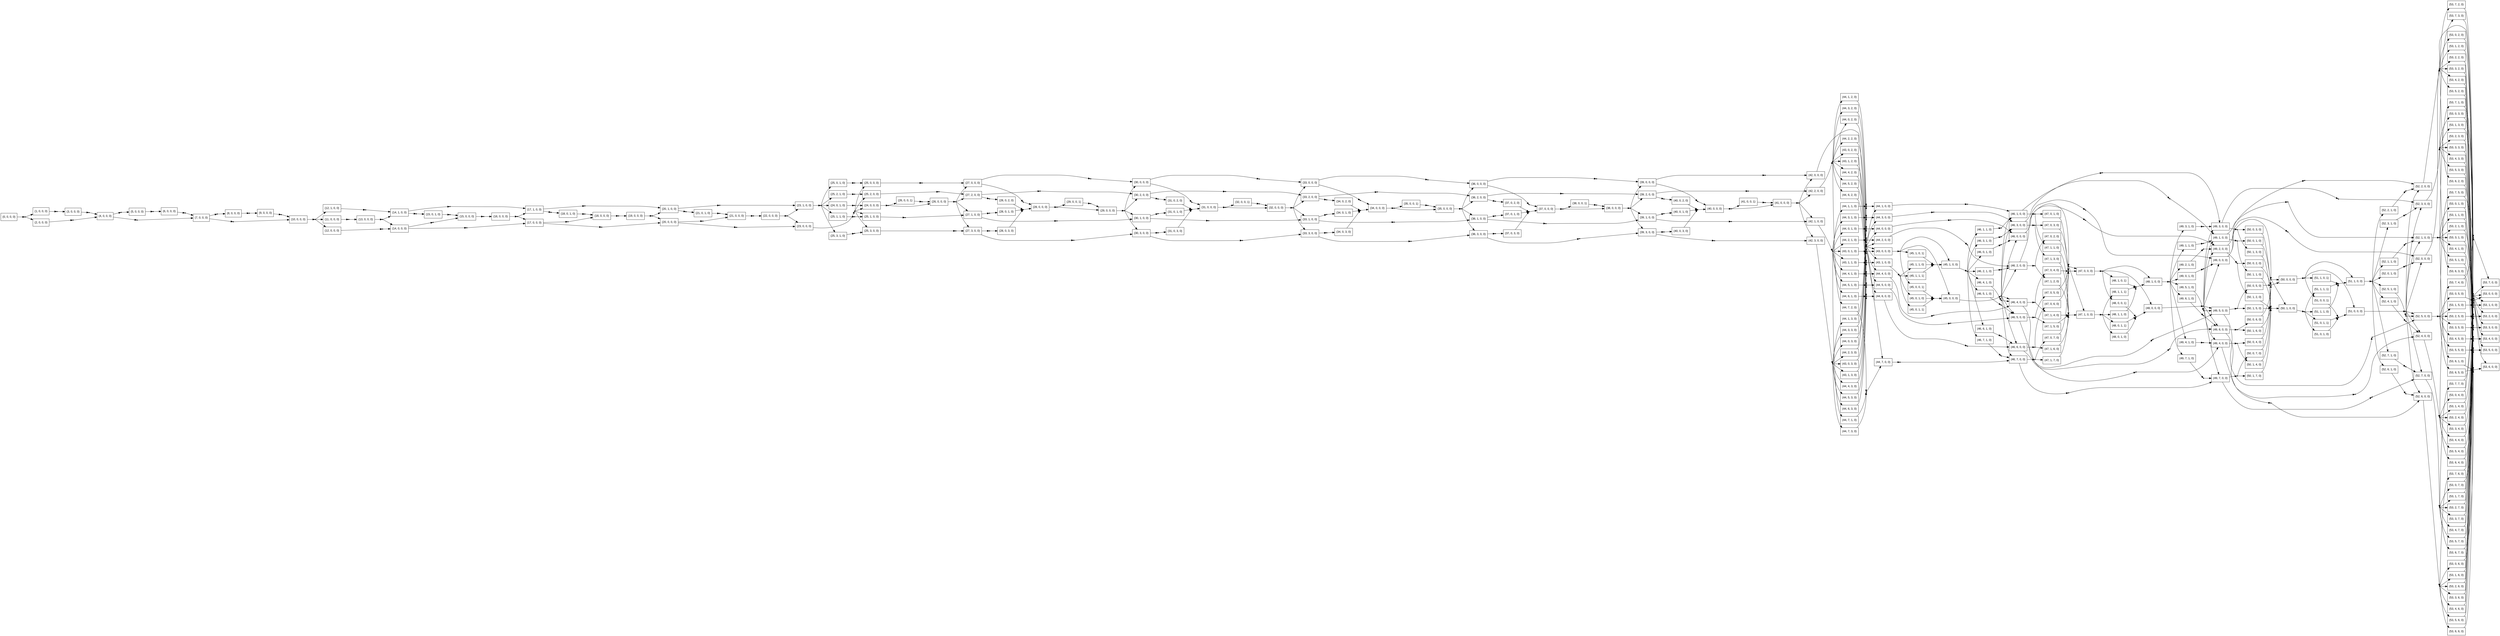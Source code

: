 digraph "graph" {
	rankdir=LR
	"(0, 0, 0, 0)" [label="(0, 0, 0, 0)" fontname=Arial shape=rectangle]
	"(1, 0, 0, 0)" [label="(1, 0, 0, 0)" fontname=Arial shape=rectangle]
	"(2, 0, 0, 0)" [label="(2, 0, 0, 0)" fontname=Arial shape=rectangle]
	"(3, 0, 0, 0)" [label="(3, 0, 0, 0)" fontname=Arial shape=rectangle]
	"(4, 0, 0, 0)" [label="(4, 0, 0, 0)" fontname=Arial shape=rectangle]
	"(5, 0, 0, 0)" [label="(5, 0, 0, 0)" fontname=Arial shape=rectangle]
	"(6, 0, 0, 0)" [label="(6, 0, 0, 0)" fontname=Arial shape=rectangle]
	"(7, 0, 0, 0)" [label="(7, 0, 0, 0)" fontname=Arial shape=rectangle]
	"(8, 0, 0, 0)" [label="(8, 0, 0, 0)" fontname=Arial shape=rectangle]
	"(9, 0, 0, 0)" [label="(9, 0, 0, 0)" fontname=Arial shape=rectangle]
	"(10, 0, 0, 0)" [label="(10, 0, 0, 0)" fontname=Arial shape=rectangle]
	"(11, 0, 0, 0)" [label="(11, 0, 0, 0)" fontname=Arial shape=rectangle]
	"(12, 0, 0, 0)" [label="(12, 0, 0, 0)" fontname=Arial shape=rectangle]
	"(12, 1, 0, 0)" [label="(12, 1, 0, 0)" fontname=Arial shape=rectangle]
	"(13, 0, 0, 0)" [label="(13, 0, 0, 0)" fontname=Arial shape=rectangle]
	"(14, 0, 0, 0)" [label="(14, 0, 0, 0)" fontname=Arial shape=rectangle]
	"(14, 1, 0, 0)" [label="(14, 1, 0, 0)" fontname=Arial shape=rectangle]
	"(15, 0, 0, 0)" [label="(15, 0, 0, 0)" fontname=Arial shape=rectangle]
	"(15, 0, 1, 0)" [label="(15, 0, 1, 0)" fontname=Arial shape=rectangle]
	"(16, 0, 0, 0)" [label="(16, 0, 0, 0)" fontname=Arial shape=rectangle]
	"(17, 0, 0, 0)" [label="(17, 0, 0, 0)" fontname=Arial shape=rectangle]
	"(17, 1, 0, 0)" [label="(17, 1, 0, 0)" fontname=Arial shape=rectangle]
	"(18, 0, 0, 0)" [label="(18, 0, 0, 0)" fontname=Arial shape=rectangle]
	"(18, 0, 1, 0)" [label="(18, 0, 1, 0)" fontname=Arial shape=rectangle]
	"(19, 0, 0, 0)" [label="(19, 0, 0, 0)" fontname=Arial shape=rectangle]
	"(20, 0, 0, 0)" [label="(20, 0, 0, 0)" fontname=Arial shape=rectangle]
	"(20, 1, 0, 0)" [label="(20, 1, 0, 0)" fontname=Arial shape=rectangle]
	"(21, 0, 0, 0)" [label="(21, 0, 0, 0)" fontname=Arial shape=rectangle]
	"(21, 0, 1, 0)" [label="(21, 0, 1, 0)" fontname=Arial shape=rectangle]
	"(22, 0, 0, 0)" [label="(22, 0, 0, 0)" fontname=Arial shape=rectangle]
	"(23, 0, 0, 0)" [label="(23, 0, 0, 0)" fontname=Arial shape=rectangle]
	"(23, 1, 0, 0)" [label="(23, 1, 0, 0)" fontname=Arial shape=rectangle]
	"(24, 0, 0, 0)" [label="(24, 0, 0, 0)" fontname=Arial shape=rectangle]
	"(24, 0, 1, 0)" [label="(24, 0, 1, 0)" fontname=Arial shape=rectangle]
	"(25, 0, 0, 0)" [label="(25, 0, 0, 0)" fontname=Arial shape=rectangle]
	"(25, 0, 1, 0)" [label="(25, 0, 1, 0)" fontname=Arial shape=rectangle]
	"(25, 1, 0, 0)" [label="(25, 1, 0, 0)" fontname=Arial shape=rectangle]
	"(25, 1, 1, 0)" [label="(25, 1, 1, 0)" fontname=Arial shape=rectangle]
	"(25, 2, 0, 0)" [label="(25, 2, 0, 0)" fontname=Arial shape=rectangle]
	"(25, 2, 1, 0)" [label="(25, 2, 1, 0)" fontname=Arial shape=rectangle]
	"(25, 3, 0, 0)" [label="(25, 3, 0, 0)" fontname=Arial shape=rectangle]
	"(25, 3, 1, 0)" [label="(25, 3, 1, 0)" fontname=Arial shape=rectangle]
	"(26, 0, 0, 0)" [label="(26, 0, 0, 0)" fontname=Arial shape=rectangle]
	"(26, 0, 0, 1)" [label="(26, 0, 0, 1)" fontname=Arial shape=rectangle]
	"(27, 0, 0, 0)" [label="(27, 0, 0, 0)" fontname=Arial shape=rectangle]
	"(27, 1, 0, 0)" [label="(27, 1, 0, 0)" fontname=Arial shape=rectangle]
	"(27, 2, 0, 0)" [label="(27, 2, 0, 0)" fontname=Arial shape=rectangle]
	"(27, 3, 0, 0)" [label="(27, 3, 0, 0)" fontname=Arial shape=rectangle]
	"(28, 0, 0, 0)" [label="(28, 0, 0, 0)" fontname=Arial shape=rectangle]
	"(28, 0, 1, 0)" [label="(28, 0, 1, 0)" fontname=Arial shape=rectangle]
	"(28, 0, 2, 0)" [label="(28, 0, 2, 0)" fontname=Arial shape=rectangle]
	"(28, 0, 3, 0)" [label="(28, 0, 3, 0)" fontname=Arial shape=rectangle]
	"(29, 0, 0, 0)" [label="(29, 0, 0, 0)" fontname=Arial shape=rectangle]
	"(29, 0, 0, 1)" [label="(29, 0, 0, 1)" fontname=Arial shape=rectangle]
	"(30, 0, 0, 0)" [label="(30, 0, 0, 0)" fontname=Arial shape=rectangle]
	"(30, 1, 0, 0)" [label="(30, 1, 0, 0)" fontname=Arial shape=rectangle]
	"(30, 2, 0, 0)" [label="(30, 2, 0, 0)" fontname=Arial shape=rectangle]
	"(30, 3, 0, 0)" [label="(30, 3, 0, 0)" fontname=Arial shape=rectangle]
	"(31, 0, 0, 0)" [label="(31, 0, 0, 0)" fontname=Arial shape=rectangle]
	"(31, 0, 1, 0)" [label="(31, 0, 1, 0)" fontname=Arial shape=rectangle]
	"(31, 0, 2, 0)" [label="(31, 0, 2, 0)" fontname=Arial shape=rectangle]
	"(31, 0, 3, 0)" [label="(31, 0, 3, 0)" fontname=Arial shape=rectangle]
	"(32, 0, 0, 0)" [label="(32, 0, 0, 0)" fontname=Arial shape=rectangle]
	"(32, 0, 0, 1)" [label="(32, 0, 0, 1)" fontname=Arial shape=rectangle]
	"(33, 0, 0, 0)" [label="(33, 0, 0, 0)" fontname=Arial shape=rectangle]
	"(33, 1, 0, 0)" [label="(33, 1, 0, 0)" fontname=Arial shape=rectangle]
	"(33, 2, 0, 0)" [label="(33, 2, 0, 0)" fontname=Arial shape=rectangle]
	"(33, 3, 0, 0)" [label="(33, 3, 0, 0)" fontname=Arial shape=rectangle]
	"(34, 0, 0, 0)" [label="(34, 0, 0, 0)" fontname=Arial shape=rectangle]
	"(34, 0, 1, 0)" [label="(34, 0, 1, 0)" fontname=Arial shape=rectangle]
	"(34, 0, 2, 0)" [label="(34, 0, 2, 0)" fontname=Arial shape=rectangle]
	"(34, 0, 3, 0)" [label="(34, 0, 3, 0)" fontname=Arial shape=rectangle]
	"(35, 0, 0, 0)" [label="(35, 0, 0, 0)" fontname=Arial shape=rectangle]
	"(35, 0, 0, 1)" [label="(35, 0, 0, 1)" fontname=Arial shape=rectangle]
	"(36, 0, 0, 0)" [label="(36, 0, 0, 0)" fontname=Arial shape=rectangle]
	"(36, 1, 0, 0)" [label="(36, 1, 0, 0)" fontname=Arial shape=rectangle]
	"(36, 2, 0, 0)" [label="(36, 2, 0, 0)" fontname=Arial shape=rectangle]
	"(36, 3, 0, 0)" [label="(36, 3, 0, 0)" fontname=Arial shape=rectangle]
	"(37, 0, 0, 0)" [label="(37, 0, 0, 0)" fontname=Arial shape=rectangle]
	"(37, 0, 1, 0)" [label="(37, 0, 1, 0)" fontname=Arial shape=rectangle]
	"(37, 0, 2, 0)" [label="(37, 0, 2, 0)" fontname=Arial shape=rectangle]
	"(37, 0, 3, 0)" [label="(37, 0, 3, 0)" fontname=Arial shape=rectangle]
	"(38, 0, 0, 0)" [label="(38, 0, 0, 0)" fontname=Arial shape=rectangle]
	"(38, 0, 0, 1)" [label="(38, 0, 0, 1)" fontname=Arial shape=rectangle]
	"(39, 0, 0, 0)" [label="(39, 0, 0, 0)" fontname=Arial shape=rectangle]
	"(39, 1, 0, 0)" [label="(39, 1, 0, 0)" fontname=Arial shape=rectangle]
	"(39, 2, 0, 0)" [label="(39, 2, 0, 0)" fontname=Arial shape=rectangle]
	"(39, 3, 0, 0)" [label="(39, 3, 0, 0)" fontname=Arial shape=rectangle]
	"(40, 0, 0, 0)" [label="(40, 0, 0, 0)" fontname=Arial shape=rectangle]
	"(40, 0, 1, 0)" [label="(40, 0, 1, 0)" fontname=Arial shape=rectangle]
	"(40, 0, 2, 0)" [label="(40, 0, 2, 0)" fontname=Arial shape=rectangle]
	"(40, 0, 3, 0)" [label="(40, 0, 3, 0)" fontname=Arial shape=rectangle]
	"(41, 0, 0, 0)" [label="(41, 0, 0, 0)" fontname=Arial shape=rectangle]
	"(41, 0, 0, 1)" [label="(41, 0, 0, 1)" fontname=Arial shape=rectangle]
	"(42, 0, 0, 0)" [label="(42, 0, 0, 0)" fontname=Arial shape=rectangle]
	"(42, 1, 0, 0)" [label="(42, 1, 0, 0)" fontname=Arial shape=rectangle]
	"(42, 2, 0, 0)" [label="(42, 2, 0, 0)" fontname=Arial shape=rectangle]
	"(42, 3, 0, 0)" [label="(42, 3, 0, 0)" fontname=Arial shape=rectangle]
	"(43, 0, 0, 0)" [label="(43, 0, 0, 0)" fontname=Arial shape=rectangle]
	"(43, 0, 1, 0)" [label="(43, 0, 1, 0)" fontname=Arial shape=rectangle]
	"(43, 0, 2, 0)" [label="(43, 0, 2, 0)" fontname=Arial shape=rectangle]
	"(43, 0, 3, 0)" [label="(43, 0, 3, 0)" fontname=Arial shape=rectangle]
	"(43, 1, 0, 0)" [label="(43, 1, 0, 0)" fontname=Arial shape=rectangle]
	"(43, 1, 1, 0)" [label="(43, 1, 1, 0)" fontname=Arial shape=rectangle]
	"(43, 1, 2, 0)" [label="(43, 1, 2, 0)" fontname=Arial shape=rectangle]
	"(43, 1, 3, 0)" [label="(43, 1, 3, 0)" fontname=Arial shape=rectangle]
	"(44, 0, 0, 0)" [label="(44, 0, 0, 0)" fontname=Arial shape=rectangle]
	"(44, 0, 1, 0)" [label="(44, 0, 1, 0)" fontname=Arial shape=rectangle]
	"(44, 0, 2, 0)" [label="(44, 0, 2, 0)" fontname=Arial shape=rectangle]
	"(44, 0, 3, 0)" [label="(44, 0, 3, 0)" fontname=Arial shape=rectangle]
	"(44, 1, 0, 0)" [label="(44, 1, 0, 0)" fontname=Arial shape=rectangle]
	"(44, 1, 1, 0)" [label="(44, 1, 1, 0)" fontname=Arial shape=rectangle]
	"(44, 1, 2, 0)" [label="(44, 1, 2, 0)" fontname=Arial shape=rectangle]
	"(44, 1, 3, 0)" [label="(44, 1, 3, 0)" fontname=Arial shape=rectangle]
	"(44, 2, 0, 0)" [label="(44, 2, 0, 0)" fontname=Arial shape=rectangle]
	"(44, 2, 1, 0)" [label="(44, 2, 1, 0)" fontname=Arial shape=rectangle]
	"(44, 2, 2, 0)" [label="(44, 2, 2, 0)" fontname=Arial shape=rectangle]
	"(44, 2, 3, 0)" [label="(44, 2, 3, 0)" fontname=Arial shape=rectangle]
	"(44, 3, 0, 0)" [label="(44, 3, 0, 0)" fontname=Arial shape=rectangle]
	"(44, 3, 1, 0)" [label="(44, 3, 1, 0)" fontname=Arial shape=rectangle]
	"(44, 3, 2, 0)" [label="(44, 3, 2, 0)" fontname=Arial shape=rectangle]
	"(44, 3, 3, 0)" [label="(44, 3, 3, 0)" fontname=Arial shape=rectangle]
	"(44, 4, 0, 0)" [label="(44, 4, 0, 0)" fontname=Arial shape=rectangle]
	"(44, 4, 1, 0)" [label="(44, 4, 1, 0)" fontname=Arial shape=rectangle]
	"(44, 4, 2, 0)" [label="(44, 4, 2, 0)" fontname=Arial shape=rectangle]
	"(44, 4, 3, 0)" [label="(44, 4, 3, 0)" fontname=Arial shape=rectangle]
	"(44, 5, 0, 0)" [label="(44, 5, 0, 0)" fontname=Arial shape=rectangle]
	"(44, 5, 1, 0)" [label="(44, 5, 1, 0)" fontname=Arial shape=rectangle]
	"(44, 5, 2, 0)" [label="(44, 5, 2, 0)" fontname=Arial shape=rectangle]
	"(44, 5, 3, 0)" [label="(44, 5, 3, 0)" fontname=Arial shape=rectangle]
	"(44, 6, 0, 0)" [label="(44, 6, 0, 0)" fontname=Arial shape=rectangle]
	"(44, 6, 1, 0)" [label="(44, 6, 1, 0)" fontname=Arial shape=rectangle]
	"(44, 6, 2, 0)" [label="(44, 6, 2, 0)" fontname=Arial shape=rectangle]
	"(44, 6, 3, 0)" [label="(44, 6, 3, 0)" fontname=Arial shape=rectangle]
	"(44, 7, 0, 0)" [label="(44, 7, 0, 0)" fontname=Arial shape=rectangle]
	"(44, 7, 1, 0)" [label="(44, 7, 1, 0)" fontname=Arial shape=rectangle]
	"(44, 7, 2, 0)" [label="(44, 7, 2, 0)" fontname=Arial shape=rectangle]
	"(44, 7, 3, 0)" [label="(44, 7, 3, 0)" fontname=Arial shape=rectangle]
	"(45, 0, 0, 0)" [label="(45, 0, 0, 0)" fontname=Arial shape=rectangle]
	"(45, 0, 0, 1)" [label="(45, 0, 0, 1)" fontname=Arial shape=rectangle]
	"(45, 0, 1, 0)" [label="(45, 0, 1, 0)" fontname=Arial shape=rectangle]
	"(45, 0, 1, 1)" [label="(45, 0, 1, 1)" fontname=Arial shape=rectangle]
	"(45, 1, 0, 0)" [label="(45, 1, 0, 0)" fontname=Arial shape=rectangle]
	"(45, 1, 0, 1)" [label="(45, 1, 0, 1)" fontname=Arial shape=rectangle]
	"(45, 1, 1, 0)" [label="(45, 1, 1, 0)" fontname=Arial shape=rectangle]
	"(45, 1, 1, 1)" [label="(45, 1, 1, 1)" fontname=Arial shape=rectangle]
	"(46, 0, 0, 0)" [label="(46, 0, 0, 0)" fontname=Arial shape=rectangle]
	"(46, 0, 1, 0)" [label="(46, 0, 1, 0)" fontname=Arial shape=rectangle]
	"(46, 1, 0, 0)" [label="(46, 1, 0, 0)" fontname=Arial shape=rectangle]
	"(46, 1, 1, 0)" [label="(46, 1, 1, 0)" fontname=Arial shape=rectangle]
	"(46, 2, 0, 0)" [label="(46, 2, 0, 0)" fontname=Arial shape=rectangle]
	"(46, 2, 1, 0)" [label="(46, 2, 1, 0)" fontname=Arial shape=rectangle]
	"(46, 3, 0, 0)" [label="(46, 3, 0, 0)" fontname=Arial shape=rectangle]
	"(46, 3, 1, 0)" [label="(46, 3, 1, 0)" fontname=Arial shape=rectangle]
	"(46, 4, 0, 0)" [label="(46, 4, 0, 0)" fontname=Arial shape=rectangle]
	"(46, 4, 1, 0)" [label="(46, 4, 1, 0)" fontname=Arial shape=rectangle]
	"(46, 5, 0, 0)" [label="(46, 5, 0, 0)" fontname=Arial shape=rectangle]
	"(46, 5, 1, 0)" [label="(46, 5, 1, 0)" fontname=Arial shape=rectangle]
	"(46, 6, 0, 0)" [label="(46, 6, 0, 0)" fontname=Arial shape=rectangle]
	"(46, 6, 1, 0)" [label="(46, 6, 1, 0)" fontname=Arial shape=rectangle]
	"(46, 7, 0, 0)" [label="(46, 7, 0, 0)" fontname=Arial shape=rectangle]
	"(46, 7, 1, 0)" [label="(46, 7, 1, 0)" fontname=Arial shape=rectangle]
	"(47, 0, 0, 0)" [label="(47, 0, 0, 0)" fontname=Arial shape=rectangle]
	"(47, 0, 1, 0)" [label="(47, 0, 1, 0)" fontname=Arial shape=rectangle]
	"(47, 0, 2, 0)" [label="(47, 0, 2, 0)" fontname=Arial shape=rectangle]
	"(47, 0, 3, 0)" [label="(47, 0, 3, 0)" fontname=Arial shape=rectangle]
	"(47, 0, 4, 0)" [label="(47, 0, 4, 0)" fontname=Arial shape=rectangle]
	"(47, 0, 5, 0)" [label="(47, 0, 5, 0)" fontname=Arial shape=rectangle]
	"(47, 0, 6, 0)" [label="(47, 0, 6, 0)" fontname=Arial shape=rectangle]
	"(47, 0, 7, 0)" [label="(47, 0, 7, 0)" fontname=Arial shape=rectangle]
	"(47, 1, 0, 0)" [label="(47, 1, 0, 0)" fontname=Arial shape=rectangle]
	"(47, 1, 1, 0)" [label="(47, 1, 1, 0)" fontname=Arial shape=rectangle]
	"(47, 1, 2, 0)" [label="(47, 1, 2, 0)" fontname=Arial shape=rectangle]
	"(47, 1, 3, 0)" [label="(47, 1, 3, 0)" fontname=Arial shape=rectangle]
	"(47, 1, 4, 0)" [label="(47, 1, 4, 0)" fontname=Arial shape=rectangle]
	"(47, 1, 5, 0)" [label="(47, 1, 5, 0)" fontname=Arial shape=rectangle]
	"(47, 1, 6, 0)" [label="(47, 1, 6, 0)" fontname=Arial shape=rectangle]
	"(47, 1, 7, 0)" [label="(47, 1, 7, 0)" fontname=Arial shape=rectangle]
	"(48, 0, 0, 0)" [label="(48, 0, 0, 0)" fontname=Arial shape=rectangle]
	"(48, 0, 0, 1)" [label="(48, 0, 0, 1)" fontname=Arial shape=rectangle]
	"(48, 0, 1, 0)" [label="(48, 0, 1, 0)" fontname=Arial shape=rectangle]
	"(48, 0, 1, 1)" [label="(48, 0, 1, 1)" fontname=Arial shape=rectangle]
	"(48, 1, 0, 0)" [label="(48, 1, 0, 0)" fontname=Arial shape=rectangle]
	"(48, 1, 0, 1)" [label="(48, 1, 0, 1)" fontname=Arial shape=rectangle]
	"(48, 1, 1, 0)" [label="(48, 1, 1, 0)" fontname=Arial shape=rectangle]
	"(48, 1, 1, 1)" [label="(48, 1, 1, 1)" fontname=Arial shape=rectangle]
	"(49, 0, 0, 0)" [label="(49, 0, 0, 0)" fontname=Arial shape=rectangle]
	"(49, 0, 1, 0)" [label="(49, 0, 1, 0)" fontname=Arial shape=rectangle]
	"(49, 1, 0, 0)" [label="(49, 1, 0, 0)" fontname=Arial shape=rectangle]
	"(49, 1, 1, 0)" [label="(49, 1, 1, 0)" fontname=Arial shape=rectangle]
	"(49, 2, 0, 0)" [label="(49, 2, 0, 0)" fontname=Arial shape=rectangle]
	"(49, 2, 1, 0)" [label="(49, 2, 1, 0)" fontname=Arial shape=rectangle]
	"(49, 3, 0, 0)" [label="(49, 3, 0, 0)" fontname=Arial shape=rectangle]
	"(49, 3, 1, 0)" [label="(49, 3, 1, 0)" fontname=Arial shape=rectangle]
	"(49, 4, 0, 0)" [label="(49, 4, 0, 0)" fontname=Arial shape=rectangle]
	"(49, 4, 1, 0)" [label="(49, 4, 1, 0)" fontname=Arial shape=rectangle]
	"(49, 5, 0, 0)" [label="(49, 5, 0, 0)" fontname=Arial shape=rectangle]
	"(49, 5, 1, 0)" [label="(49, 5, 1, 0)" fontname=Arial shape=rectangle]
	"(49, 6, 0, 0)" [label="(49, 6, 0, 0)" fontname=Arial shape=rectangle]
	"(49, 6, 1, 0)" [label="(49, 6, 1, 0)" fontname=Arial shape=rectangle]
	"(49, 7, 0, 0)" [label="(49, 7, 0, 0)" fontname=Arial shape=rectangle]
	"(49, 7, 1, 0)" [label="(49, 7, 1, 0)" fontname=Arial shape=rectangle]
	"(50, 0, 0, 0)" [label="(50, 0, 0, 0)" fontname=Arial shape=rectangle]
	"(50, 0, 1, 0)" [label="(50, 0, 1, 0)" fontname=Arial shape=rectangle]
	"(50, 0, 2, 0)" [label="(50, 0, 2, 0)" fontname=Arial shape=rectangle]
	"(50, 0, 3, 0)" [label="(50, 0, 3, 0)" fontname=Arial shape=rectangle]
	"(50, 0, 4, 0)" [label="(50, 0, 4, 0)" fontname=Arial shape=rectangle]
	"(50, 0, 5, 0)" [label="(50, 0, 5, 0)" fontname=Arial shape=rectangle]
	"(50, 0, 6, 0)" [label="(50, 0, 6, 0)" fontname=Arial shape=rectangle]
	"(50, 0, 7, 0)" [label="(50, 0, 7, 0)" fontname=Arial shape=rectangle]
	"(50, 1, 0, 0)" [label="(50, 1, 0, 0)" fontname=Arial shape=rectangle]
	"(50, 1, 1, 0)" [label="(50, 1, 1, 0)" fontname=Arial shape=rectangle]
	"(50, 1, 2, 0)" [label="(50, 1, 2, 0)" fontname=Arial shape=rectangle]
	"(50, 1, 3, 0)" [label="(50, 1, 3, 0)" fontname=Arial shape=rectangle]
	"(50, 1, 4, 0)" [label="(50, 1, 4, 0)" fontname=Arial shape=rectangle]
	"(50, 1, 5, 0)" [label="(50, 1, 5, 0)" fontname=Arial shape=rectangle]
	"(50, 1, 6, 0)" [label="(50, 1, 6, 0)" fontname=Arial shape=rectangle]
	"(50, 1, 7, 0)" [label="(50, 1, 7, 0)" fontname=Arial shape=rectangle]
	"(51, 0, 0, 0)" [label="(51, 0, 0, 0)" fontname=Arial shape=rectangle]
	"(51, 0, 0, 1)" [label="(51, 0, 0, 1)" fontname=Arial shape=rectangle]
	"(51, 0, 1, 0)" [label="(51, 0, 1, 0)" fontname=Arial shape=rectangle]
	"(51, 0, 1, 1)" [label="(51, 0, 1, 1)" fontname=Arial shape=rectangle]
	"(51, 1, 0, 0)" [label="(51, 1, 0, 0)" fontname=Arial shape=rectangle]
	"(51, 1, 0, 1)" [label="(51, 1, 0, 1)" fontname=Arial shape=rectangle]
	"(51, 1, 1, 0)" [label="(51, 1, 1, 0)" fontname=Arial shape=rectangle]
	"(51, 1, 1, 1)" [label="(51, 1, 1, 1)" fontname=Arial shape=rectangle]
	"(52, 0, 0, 0)" [label="(52, 0, 0, 0)" fontname=Arial shape=rectangle]
	"(52, 0, 1, 0)" [label="(52, 0, 1, 0)" fontname=Arial shape=rectangle]
	"(52, 1, 0, 0)" [label="(52, 1, 0, 0)" fontname=Arial shape=rectangle]
	"(52, 1, 1, 0)" [label="(52, 1, 1, 0)" fontname=Arial shape=rectangle]
	"(52, 2, 0, 0)" [label="(52, 2, 0, 0)" fontname=Arial shape=rectangle]
	"(52, 2, 1, 0)" [label="(52, 2, 1, 0)" fontname=Arial shape=rectangle]
	"(52, 3, 0, 0)" [label="(52, 3, 0, 0)" fontname=Arial shape=rectangle]
	"(52, 3, 1, 0)" [label="(52, 3, 1, 0)" fontname=Arial shape=rectangle]
	"(52, 4, 0, 0)" [label="(52, 4, 0, 0)" fontname=Arial shape=rectangle]
	"(52, 4, 1, 0)" [label="(52, 4, 1, 0)" fontname=Arial shape=rectangle]
	"(52, 5, 0, 0)" [label="(52, 5, 0, 0)" fontname=Arial shape=rectangle]
	"(52, 5, 1, 0)" [label="(52, 5, 1, 0)" fontname=Arial shape=rectangle]
	"(52, 6, 0, 0)" [label="(52, 6, 0, 0)" fontname=Arial shape=rectangle]
	"(52, 6, 1, 0)" [label="(52, 6, 1, 0)" fontname=Arial shape=rectangle]
	"(52, 7, 0, 0)" [label="(52, 7, 0, 0)" fontname=Arial shape=rectangle]
	"(52, 7, 1, 0)" [label="(52, 7, 1, 0)" fontname=Arial shape=rectangle]
	"(53, 0, 0, 0)" [label="(53, 0, 0, 0)" fontname=Arial shape=rectangle]
	"(53, 0, 1, 0)" [label="(53, 0, 1, 0)" fontname=Arial shape=rectangle]
	"(53, 0, 2, 0)" [label="(53, 0, 2, 0)" fontname=Arial shape=rectangle]
	"(53, 0, 3, 0)" [label="(53, 0, 3, 0)" fontname=Arial shape=rectangle]
	"(53, 0, 4, 0)" [label="(53, 0, 4, 0)" fontname=Arial shape=rectangle]
	"(53, 0, 5, 0)" [label="(53, 0, 5, 0)" fontname=Arial shape=rectangle]
	"(53, 0, 6, 0)" [label="(53, 0, 6, 0)" fontname=Arial shape=rectangle]
	"(53, 0, 7, 0)" [label="(53, 0, 7, 0)" fontname=Arial shape=rectangle]
	"(53, 1, 0, 0)" [label="(53, 1, 0, 0)" fontname=Arial shape=rectangle]
	"(53, 1, 1, 0)" [label="(53, 1, 1, 0)" fontname=Arial shape=rectangle]
	"(53, 1, 2, 0)" [label="(53, 1, 2, 0)" fontname=Arial shape=rectangle]
	"(53, 1, 3, 0)" [label="(53, 1, 3, 0)" fontname=Arial shape=rectangle]
	"(53, 1, 4, 0)" [label="(53, 1, 4, 0)" fontname=Arial shape=rectangle]
	"(53, 1, 5, 0)" [label="(53, 1, 5, 0)" fontname=Arial shape=rectangle]
	"(53, 1, 6, 0)" [label="(53, 1, 6, 0)" fontname=Arial shape=rectangle]
	"(53, 1, 7, 0)" [label="(53, 1, 7, 0)" fontname=Arial shape=rectangle]
	"(53, 2, 0, 0)" [label="(53, 2, 0, 0)" fontname=Arial shape=rectangle]
	"(53, 2, 1, 0)" [label="(53, 2, 1, 0)" fontname=Arial shape=rectangle]
	"(53, 2, 2, 0)" [label="(53, 2, 2, 0)" fontname=Arial shape=rectangle]
	"(53, 2, 3, 0)" [label="(53, 2, 3, 0)" fontname=Arial shape=rectangle]
	"(53, 2, 4, 0)" [label="(53, 2, 4, 0)" fontname=Arial shape=rectangle]
	"(53, 2, 5, 0)" [label="(53, 2, 5, 0)" fontname=Arial shape=rectangle]
	"(53, 2, 6, 0)" [label="(53, 2, 6, 0)" fontname=Arial shape=rectangle]
	"(53, 2, 7, 0)" [label="(53, 2, 7, 0)" fontname=Arial shape=rectangle]
	"(53, 3, 0, 0)" [label="(53, 3, 0, 0)" fontname=Arial shape=rectangle]
	"(53, 3, 1, 0)" [label="(53, 3, 1, 0)" fontname=Arial shape=rectangle]
	"(53, 3, 2, 0)" [label="(53, 3, 2, 0)" fontname=Arial shape=rectangle]
	"(53, 3, 3, 0)" [label="(53, 3, 3, 0)" fontname=Arial shape=rectangle]
	"(53, 3, 4, 0)" [label="(53, 3, 4, 0)" fontname=Arial shape=rectangle]
	"(53, 3, 5, 0)" [label="(53, 3, 5, 0)" fontname=Arial shape=rectangle]
	"(53, 3, 6, 0)" [label="(53, 3, 6, 0)" fontname=Arial shape=rectangle]
	"(53, 3, 7, 0)" [label="(53, 3, 7, 0)" fontname=Arial shape=rectangle]
	"(53, 4, 0, 0)" [label="(53, 4, 0, 0)" fontname=Arial shape=rectangle]
	"(53, 4, 1, 0)" [label="(53, 4, 1, 0)" fontname=Arial shape=rectangle]
	"(53, 4, 2, 0)" [label="(53, 4, 2, 0)" fontname=Arial shape=rectangle]
	"(53, 4, 3, 0)" [label="(53, 4, 3, 0)" fontname=Arial shape=rectangle]
	"(53, 4, 4, 0)" [label="(53, 4, 4, 0)" fontname=Arial shape=rectangle]
	"(53, 4, 5, 0)" [label="(53, 4, 5, 0)" fontname=Arial shape=rectangle]
	"(53, 4, 6, 0)" [label="(53, 4, 6, 0)" fontname=Arial shape=rectangle]
	"(53, 4, 7, 0)" [label="(53, 4, 7, 0)" fontname=Arial shape=rectangle]
	"(53, 5, 0, 0)" [label="(53, 5, 0, 0)" fontname=Arial shape=rectangle]
	"(53, 5, 1, 0)" [label="(53, 5, 1, 0)" fontname=Arial shape=rectangle]
	"(53, 5, 2, 0)" [label="(53, 5, 2, 0)" fontname=Arial shape=rectangle]
	"(53, 5, 3, 0)" [label="(53, 5, 3, 0)" fontname=Arial shape=rectangle]
	"(53, 5, 4, 0)" [label="(53, 5, 4, 0)" fontname=Arial shape=rectangle]
	"(53, 5, 5, 0)" [label="(53, 5, 5, 0)" fontname=Arial shape=rectangle]
	"(53, 5, 6, 0)" [label="(53, 5, 6, 0)" fontname=Arial shape=rectangle]
	"(53, 5, 7, 0)" [label="(53, 5, 7, 0)" fontname=Arial shape=rectangle]
	"(53, 6, 0, 0)" [label="(53, 6, 0, 0)" fontname=Arial shape=rectangle]
	"(53, 6, 1, 0)" [label="(53, 6, 1, 0)" fontname=Arial shape=rectangle]
	"(53, 6, 2, 0)" [label="(53, 6, 2, 0)" fontname=Arial shape=rectangle]
	"(53, 6, 3, 0)" [label="(53, 6, 3, 0)" fontname=Arial shape=rectangle]
	"(53, 6, 4, 0)" [label="(53, 6, 4, 0)" fontname=Arial shape=rectangle]
	"(53, 6, 5, 0)" [label="(53, 6, 5, 0)" fontname=Arial shape=rectangle]
	"(53, 6, 6, 0)" [label="(53, 6, 6, 0)" fontname=Arial shape=rectangle]
	"(53, 6, 7, 0)" [label="(53, 6, 7, 0)" fontname=Arial shape=rectangle]
	"(53, 7, 0, 0)" [label="(53, 7, 0, 0)" fontname=Arial shape=rectangle]
	"(53, 7, 1, 0)" [label="(53, 7, 1, 0)" fontname=Arial shape=rectangle]
	"(53, 7, 2, 0)" [label="(53, 7, 2, 0)" fontname=Arial shape=rectangle]
	"(53, 7, 3, 0)" [label="(53, 7, 3, 0)" fontname=Arial shape=rectangle]
	"(53, 7, 4, 0)" [label="(53, 7, 4, 0)" fontname=Arial shape=rectangle]
	"(53, 7, 5, 0)" [label="(53, 7, 5, 0)" fontname=Arial shape=rectangle]
	"(53, 7, 6, 0)" [label="(53, 7, 6, 0)" fontname=Arial shape=rectangle]
	"(53, 7, 7, 0)" [label="(53, 7, 7, 0)" fontname=Arial shape=rectangle]
	"cast_from_(0, 0, 0, 0)" [label="cast_from_(0, 0, 0, 0)" fontname=Arial shape=point]
	"cast_from_(1, 0, 0, 0)" [label="cast_from_(1, 0, 0, 0)" fontname=Arial shape=point]
	"cast_from_(3, 0, 0, 0)" [label="cast_from_(3, 0, 0, 0)" fontname=Arial shape=point]
	"cast_from_(4, 0, 0, 0)" [label="cast_from_(4, 0, 0, 0)" fontname=Arial shape=point]
	"colelct_from_(4, 0, 0, 0)" [label="colelct_from_(4, 0, 0, 0)" fontname=Arial shape=point]
	"colelct_from_(2, 0, 0, 0)" [label="colelct_from_(2, 0, 0, 0)" fontname=Arial shape=point]
	"cast_from_(5, 0, 0, 0)" [label="cast_from_(5, 0, 0, 0)" fontname=Arial shape=point]
	"cast_from_(6, 0, 0, 0)" [label="cast_from_(6, 0, 0, 0)" fontname=Arial shape=point]
	"cast_from_(7, 0, 0, 0)" [label="cast_from_(7, 0, 0, 0)" fontname=Arial shape=point]
	"colelct_from_(7, 0, 0, 0)" [label="colelct_from_(7, 0, 0, 0)" fontname=Arial shape=point]
	"cast_from_(8, 0, 0, 0)" [label="cast_from_(8, 0, 0, 0)" fontname=Arial shape=point]
	"cast_from_(9, 0, 0, 0)" [label="cast_from_(9, 0, 0, 0)" fontname=Arial shape=point]
	"cast_from_(10, 0, 0, 0)" [label="cast_from_(10, 0, 0, 0)" fontname=Arial shape=point]
	"cast_from_(11, 0, 0, 0)" [label="cast_from_(11, 0, 0, 0)" fontname=Arial shape=point]
	"cast_from_(13, 0, 0, 0)" [label="cast_from_(13, 0, 0, 0)" fontname=Arial shape=point]
	"cast_from_(14, 0, 0, 0)" [label="cast_from_(14, 0, 0, 0)" fontname=Arial shape=point]
	"cast_from_(14, 1, 0, 0)" [label="cast_from_(14, 1, 0, 0)" fontname=Arial shape=point]
	"colelct_from_(14, 0, 0, 0)" [label="colelct_from_(14, 0, 0, 0)" fontname=Arial shape=point]
	"colelct_from_(14, 1, 0, 0)" [label="colelct_from_(14, 1, 0, 0)" fontname=Arial shape=point]
	"colelct_from_(12, 0, 0, 0)" [label="colelct_from_(12, 0, 0, 0)" fontname=Arial shape=point]
	"colelct_from_(12, 1, 0, 0)" [label="colelct_from_(12, 1, 0, 0)" fontname=Arial shape=point]
	"cast_from_(15, 0, 0, 0)" [label="cast_from_(15, 0, 0, 0)" fontname=Arial shape=point]
	"cast_from_(16, 0, 0, 0)" [label="cast_from_(16, 0, 0, 0)" fontname=Arial shape=point]
	"cast_from_(17, 0, 0, 0)" [label="cast_from_(17, 0, 0, 0)" fontname=Arial shape=point]
	"cast_from_(17, 1, 0, 0)" [label="cast_from_(17, 1, 0, 0)" fontname=Arial shape=point]
	"colelct_from_(17, 0, 0, 0)" [label="colelct_from_(17, 0, 0, 0)" fontname=Arial shape=point]
	"colelct_from_(17, 1, 0, 0)" [label="colelct_from_(17, 1, 0, 0)" fontname=Arial shape=point]
	"cast_from_(18, 0, 0, 0)" [label="cast_from_(18, 0, 0, 0)" fontname=Arial shape=point]
	"cast_from_(19, 0, 0, 0)" [label="cast_from_(19, 0, 0, 0)" fontname=Arial shape=point]
	"cast_from_(20, 0, 0, 0)" [label="cast_from_(20, 0, 0, 0)" fontname=Arial shape=point]
	"cast_from_(20, 1, 0, 0)" [label="cast_from_(20, 1, 0, 0)" fontname=Arial shape=point]
	"colelct_from_(20, 0, 0, 0)" [label="colelct_from_(20, 0, 0, 0)" fontname=Arial shape=point]
	"colelct_from_(20, 1, 0, 0)" [label="colelct_from_(20, 1, 0, 0)" fontname=Arial shape=point]
	"cast_from_(21, 0, 0, 0)" [label="cast_from_(21, 0, 0, 0)" fontname=Arial shape=point]
	"cast_from_(22, 0, 0, 0)" [label="cast_from_(22, 0, 0, 0)" fontname=Arial shape=point]
	"cast_from_(23, 0, 0, 0)" [label="cast_from_(23, 0, 0, 0)" fontname=Arial shape=point]
	"cast_from_(23, 1, 0, 0)" [label="cast_from_(23, 1, 0, 0)" fontname=Arial shape=point]
	"cast_from_(24, 0, 0, 0)" [label="cast_from_(24, 0, 0, 0)" fontname=Arial shape=point]
	"cast_from_(26, 0, 0, 0)" [label="cast_from_(26, 0, 0, 0)" fontname=Arial shape=point]
	"cast_from_(27, 0, 0, 0)" [label="cast_from_(27, 0, 0, 0)" fontname=Arial shape=point]
	"cast_from_(27, 1, 0, 0)" [label="cast_from_(27, 1, 0, 0)" fontname=Arial shape=point]
	"cast_from_(27, 2, 0, 0)" [label="cast_from_(27, 2, 0, 0)" fontname=Arial shape=point]
	"cast_from_(27, 3, 0, 0)" [label="cast_from_(27, 3, 0, 0)" fontname=Arial shape=point]
	"colelct_from_(27, 0, 0, 0)" [label="colelct_from_(27, 0, 0, 0)" fontname=Arial shape=point]
	"colelct_from_(27, 1, 0, 0)" [label="colelct_from_(27, 1, 0, 0)" fontname=Arial shape=point]
	"colelct_from_(27, 2, 0, 0)" [label="colelct_from_(27, 2, 0, 0)" fontname=Arial shape=point]
	"colelct_from_(27, 3, 0, 0)" [label="colelct_from_(27, 3, 0, 0)" fontname=Arial shape=point]
	"colelct_from_(25, 0, 0, 0)" [label="colelct_from_(25, 0, 0, 0)" fontname=Arial shape=point]
	"colelct_from_(25, 1, 0, 0)" [label="colelct_from_(25, 1, 0, 0)" fontname=Arial shape=point]
	"colelct_from_(25, 2, 0, 0)" [label="colelct_from_(25, 2, 0, 0)" fontname=Arial shape=point]
	"colelct_from_(25, 3, 0, 0)" [label="colelct_from_(25, 3, 0, 0)" fontname=Arial shape=point]
	"cast_from_(28, 0, 0, 0)" [label="cast_from_(28, 0, 0, 0)" fontname=Arial shape=point]
	"cast_from_(29, 0, 0, 0)" [label="cast_from_(29, 0, 0, 0)" fontname=Arial shape=point]
	"cast_from_(30, 0, 0, 0)" [label="cast_from_(30, 0, 0, 0)" fontname=Arial shape=point]
	"cast_from_(30, 1, 0, 0)" [label="cast_from_(30, 1, 0, 0)" fontname=Arial shape=point]
	"cast_from_(30, 2, 0, 0)" [label="cast_from_(30, 2, 0, 0)" fontname=Arial shape=point]
	"cast_from_(30, 3, 0, 0)" [label="cast_from_(30, 3, 0, 0)" fontname=Arial shape=point]
	"colelct_from_(30, 0, 0, 0)" [label="colelct_from_(30, 0, 0, 0)" fontname=Arial shape=point]
	"colelct_from_(30, 1, 0, 0)" [label="colelct_from_(30, 1, 0, 0)" fontname=Arial shape=point]
	"colelct_from_(30, 2, 0, 0)" [label="colelct_from_(30, 2, 0, 0)" fontname=Arial shape=point]
	"colelct_from_(30, 3, 0, 0)" [label="colelct_from_(30, 3, 0, 0)" fontname=Arial shape=point]
	"cast_from_(31, 0, 0, 0)" [label="cast_from_(31, 0, 0, 0)" fontname=Arial shape=point]
	"cast_from_(32, 0, 0, 0)" [label="cast_from_(32, 0, 0, 0)" fontname=Arial shape=point]
	"cast_from_(33, 0, 0, 0)" [label="cast_from_(33, 0, 0, 0)" fontname=Arial shape=point]
	"cast_from_(33, 1, 0, 0)" [label="cast_from_(33, 1, 0, 0)" fontname=Arial shape=point]
	"cast_from_(33, 2, 0, 0)" [label="cast_from_(33, 2, 0, 0)" fontname=Arial shape=point]
	"cast_from_(33, 3, 0, 0)" [label="cast_from_(33, 3, 0, 0)" fontname=Arial shape=point]
	"colelct_from_(33, 0, 0, 0)" [label="colelct_from_(33, 0, 0, 0)" fontname=Arial shape=point]
	"colelct_from_(33, 1, 0, 0)" [label="colelct_from_(33, 1, 0, 0)" fontname=Arial shape=point]
	"colelct_from_(33, 2, 0, 0)" [label="colelct_from_(33, 2, 0, 0)" fontname=Arial shape=point]
	"colelct_from_(33, 3, 0, 0)" [label="colelct_from_(33, 3, 0, 0)" fontname=Arial shape=point]
	"cast_from_(34, 0, 0, 0)" [label="cast_from_(34, 0, 0, 0)" fontname=Arial shape=point]
	"cast_from_(35, 0, 0, 0)" [label="cast_from_(35, 0, 0, 0)" fontname=Arial shape=point]
	"cast_from_(36, 0, 0, 0)" [label="cast_from_(36, 0, 0, 0)" fontname=Arial shape=point]
	"cast_from_(36, 1, 0, 0)" [label="cast_from_(36, 1, 0, 0)" fontname=Arial shape=point]
	"cast_from_(36, 2, 0, 0)" [label="cast_from_(36, 2, 0, 0)" fontname=Arial shape=point]
	"cast_from_(36, 3, 0, 0)" [label="cast_from_(36, 3, 0, 0)" fontname=Arial shape=point]
	"colelct_from_(36, 0, 0, 0)" [label="colelct_from_(36, 0, 0, 0)" fontname=Arial shape=point]
	"colelct_from_(36, 1, 0, 0)" [label="colelct_from_(36, 1, 0, 0)" fontname=Arial shape=point]
	"colelct_from_(36, 2, 0, 0)" [label="colelct_from_(36, 2, 0, 0)" fontname=Arial shape=point]
	"colelct_from_(36, 3, 0, 0)" [label="colelct_from_(36, 3, 0, 0)" fontname=Arial shape=point]
	"cast_from_(37, 0, 0, 0)" [label="cast_from_(37, 0, 0, 0)" fontname=Arial shape=point]
	"cast_from_(38, 0, 0, 0)" [label="cast_from_(38, 0, 0, 0)" fontname=Arial shape=point]
	"cast_from_(39, 0, 0, 0)" [label="cast_from_(39, 0, 0, 0)" fontname=Arial shape=point]
	"cast_from_(39, 1, 0, 0)" [label="cast_from_(39, 1, 0, 0)" fontname=Arial shape=point]
	"cast_from_(39, 2, 0, 0)" [label="cast_from_(39, 2, 0, 0)" fontname=Arial shape=point]
	"cast_from_(39, 3, 0, 0)" [label="cast_from_(39, 3, 0, 0)" fontname=Arial shape=point]
	"colelct_from_(39, 0, 0, 0)" [label="colelct_from_(39, 0, 0, 0)" fontname=Arial shape=point]
	"colelct_from_(39, 1, 0, 0)" [label="colelct_from_(39, 1, 0, 0)" fontname=Arial shape=point]
	"colelct_from_(39, 2, 0, 0)" [label="colelct_from_(39, 2, 0, 0)" fontname=Arial shape=point]
	"colelct_from_(39, 3, 0, 0)" [label="colelct_from_(39, 3, 0, 0)" fontname=Arial shape=point]
	"cast_from_(40, 0, 0, 0)" [label="cast_from_(40, 0, 0, 0)" fontname=Arial shape=point]
	"cast_from_(41, 0, 0, 0)" [label="cast_from_(41, 0, 0, 0)" fontname=Arial shape=point]
	"cast_from_(42, 0, 0, 0)" [label="cast_from_(42, 0, 0, 0)" fontname=Arial shape=point]
	"cast_from_(42, 1, 0, 0)" [label="cast_from_(42, 1, 0, 0)" fontname=Arial shape=point]
	"cast_from_(42, 2, 0, 0)" [label="cast_from_(42, 2, 0, 0)" fontname=Arial shape=point]
	"cast_from_(42, 3, 0, 0)" [label="cast_from_(42, 3, 0, 0)" fontname=Arial shape=point]
	"cast_from_(43, 0, 0, 0)" [label="cast_from_(43, 0, 0, 0)" fontname=Arial shape=point]
	"cast_from_(43, 1, 0, 0)" [label="cast_from_(43, 1, 0, 0)" fontname=Arial shape=point]
	"cast_from_(45, 0, 0, 0)" [label="cast_from_(45, 0, 0, 0)" fontname=Arial shape=point]
	"cast_from_(45, 1, 0, 0)" [label="cast_from_(45, 1, 0, 0)" fontname=Arial shape=point]
	"cast_from_(46, 0, 0, 0)" [label="cast_from_(46, 0, 0, 0)" fontname=Arial shape=point]
	"cast_from_(46, 1, 0, 0)" [label="cast_from_(46, 1, 0, 0)" fontname=Arial shape=point]
	"cast_from_(46, 2, 0, 0)" [label="cast_from_(46, 2, 0, 0)" fontname=Arial shape=point]
	"cast_from_(46, 3, 0, 0)" [label="cast_from_(46, 3, 0, 0)" fontname=Arial shape=point]
	"cast_from_(46, 4, 0, 0)" [label="cast_from_(46, 4, 0, 0)" fontname=Arial shape=point]
	"cast_from_(46, 5, 0, 0)" [label="cast_from_(46, 5, 0, 0)" fontname=Arial shape=point]
	"cast_from_(46, 6, 0, 0)" [label="cast_from_(46, 6, 0, 0)" fontname=Arial shape=point]
	"cast_from_(46, 7, 0, 0)" [label="cast_from_(46, 7, 0, 0)" fontname=Arial shape=point]
	"colelct_from_(46, 0, 0, 0)" [label="colelct_from_(46, 0, 0, 0)" fontname=Arial shape=point]
	"colelct_from_(46, 1, 0, 0)" [label="colelct_from_(46, 1, 0, 0)" fontname=Arial shape=point]
	"colelct_from_(46, 2, 0, 0)" [label="colelct_from_(46, 2, 0, 0)" fontname=Arial shape=point]
	"colelct_from_(46, 3, 0, 0)" [label="colelct_from_(46, 3, 0, 0)" fontname=Arial shape=point]
	"colelct_from_(46, 4, 0, 0)" [label="colelct_from_(46, 4, 0, 0)" fontname=Arial shape=point]
	"colelct_from_(46, 5, 0, 0)" [label="colelct_from_(46, 5, 0, 0)" fontname=Arial shape=point]
	"colelct_from_(46, 6, 0, 0)" [label="colelct_from_(46, 6, 0, 0)" fontname=Arial shape=point]
	"colelct_from_(46, 7, 0, 0)" [label="colelct_from_(46, 7, 0, 0)" fontname=Arial shape=point]
	"colelct_from_(44, 0, 0, 0)" [label="colelct_from_(44, 0, 0, 0)" fontname=Arial shape=point]
	"colelct_from_(44, 1, 0, 0)" [label="colelct_from_(44, 1, 0, 0)" fontname=Arial shape=point]
	"colelct_from_(44, 2, 0, 0)" [label="colelct_from_(44, 2, 0, 0)" fontname=Arial shape=point]
	"colelct_from_(44, 3, 0, 0)" [label="colelct_from_(44, 3, 0, 0)" fontname=Arial shape=point]
	"colelct_from_(44, 4, 0, 0)" [label="colelct_from_(44, 4, 0, 0)" fontname=Arial shape=point]
	"colelct_from_(44, 5, 0, 0)" [label="colelct_from_(44, 5, 0, 0)" fontname=Arial shape=point]
	"colelct_from_(44, 6, 0, 0)" [label="colelct_from_(44, 6, 0, 0)" fontname=Arial shape=point]
	"colelct_from_(44, 7, 0, 0)" [label="colelct_from_(44, 7, 0, 0)" fontname=Arial shape=point]
	"cast_from_(47, 0, 0, 0)" [label="cast_from_(47, 0, 0, 0)" fontname=Arial shape=point]
	"cast_from_(47, 1, 0, 0)" [label="cast_from_(47, 1, 0, 0)" fontname=Arial shape=point]
	"cast_from_(48, 0, 0, 0)" [label="cast_from_(48, 0, 0, 0)" fontname=Arial shape=point]
	"cast_from_(48, 1, 0, 0)" [label="cast_from_(48, 1, 0, 0)" fontname=Arial shape=point]
	"cast_from_(49, 0, 0, 0)" [label="cast_from_(49, 0, 0, 0)" fontname=Arial shape=point]
	"cast_from_(49, 1, 0, 0)" [label="cast_from_(49, 1, 0, 0)" fontname=Arial shape=point]
	"cast_from_(49, 2, 0, 0)" [label="cast_from_(49, 2, 0, 0)" fontname=Arial shape=point]
	"cast_from_(49, 3, 0, 0)" [label="cast_from_(49, 3, 0, 0)" fontname=Arial shape=point]
	"cast_from_(49, 4, 0, 0)" [label="cast_from_(49, 4, 0, 0)" fontname=Arial shape=point]
	"cast_from_(49, 5, 0, 0)" [label="cast_from_(49, 5, 0, 0)" fontname=Arial shape=point]
	"cast_from_(49, 6, 0, 0)" [label="cast_from_(49, 6, 0, 0)" fontname=Arial shape=point]
	"cast_from_(49, 7, 0, 0)" [label="cast_from_(49, 7, 0, 0)" fontname=Arial shape=point]
	"colelct_from_(49, 0, 0, 0)" [label="colelct_from_(49, 0, 0, 0)" fontname=Arial shape=point]
	"colelct_from_(49, 1, 0, 0)" [label="colelct_from_(49, 1, 0, 0)" fontname=Arial shape=point]
	"colelct_from_(49, 2, 0, 0)" [label="colelct_from_(49, 2, 0, 0)" fontname=Arial shape=point]
	"colelct_from_(49, 3, 0, 0)" [label="colelct_from_(49, 3, 0, 0)" fontname=Arial shape=point]
	"colelct_from_(49, 4, 0, 0)" [label="colelct_from_(49, 4, 0, 0)" fontname=Arial shape=point]
	"colelct_from_(49, 5, 0, 0)" [label="colelct_from_(49, 5, 0, 0)" fontname=Arial shape=point]
	"colelct_from_(49, 6, 0, 0)" [label="colelct_from_(49, 6, 0, 0)" fontname=Arial shape=point]
	"colelct_from_(49, 7, 0, 0)" [label="colelct_from_(49, 7, 0, 0)" fontname=Arial shape=point]
	"cast_from_(50, 0, 0, 0)" [label="cast_from_(50, 0, 0, 0)" fontname=Arial shape=point]
	"cast_from_(50, 1, 0, 0)" [label="cast_from_(50, 1, 0, 0)" fontname=Arial shape=point]
	"cast_from_(51, 0, 0, 0)" [label="cast_from_(51, 0, 0, 0)" fontname=Arial shape=point]
	"cast_from_(51, 1, 0, 0)" [label="cast_from_(51, 1, 0, 0)" fontname=Arial shape=point]
	"cast_from_(52, 0, 0, 0)" [label="cast_from_(52, 0, 0, 0)" fontname=Arial shape=point]
	"cast_from_(52, 1, 0, 0)" [label="cast_from_(52, 1, 0, 0)" fontname=Arial shape=point]
	"cast_from_(52, 2, 0, 0)" [label="cast_from_(52, 2, 0, 0)" fontname=Arial shape=point]
	"cast_from_(52, 3, 0, 0)" [label="cast_from_(52, 3, 0, 0)" fontname=Arial shape=point]
	"cast_from_(52, 4, 0, 0)" [label="cast_from_(52, 4, 0, 0)" fontname=Arial shape=point]
	"cast_from_(52, 5, 0, 0)" [label="cast_from_(52, 5, 0, 0)" fontname=Arial shape=point]
	"cast_from_(52, 6, 0, 0)" [label="cast_from_(52, 6, 0, 0)" fontname=Arial shape=point]
	"cast_from_(52, 7, 0, 0)" [label="cast_from_(52, 7, 0, 0)" fontname=Arial shape=point]
	"merge_to_(15, 0, 0, 0)" [label="merge_to_(15, 0, 0, 0)" fontname=Arial shape=point]
	"merge_to_(18, 0, 0, 0)" [label="merge_to_(18, 0, 0, 0)" fontname=Arial shape=point]
	"merge_to_(21, 0, 0, 0)" [label="merge_to_(21, 0, 0, 0)" fontname=Arial shape=point]
	"merge_to_(24, 0, 0, 0)" [label="merge_to_(24, 0, 0, 0)" fontname=Arial shape=point]
	"merge_to_(25, 0, 0, 0)" [label="merge_to_(25, 0, 0, 0)" fontname=Arial shape=point]
	"merge_to_(25, 1, 0, 0)" [label="merge_to_(25, 1, 0, 0)" fontname=Arial shape=point]
	"merge_to_(25, 2, 0, 0)" [label="merge_to_(25, 2, 0, 0)" fontname=Arial shape=point]
	"merge_to_(25, 3, 0, 0)" [label="merge_to_(25, 3, 0, 0)" fontname=Arial shape=point]
	"merge_to_(26, 0, 0, 0)" [label="merge_to_(26, 0, 0, 0)" fontname=Arial shape=point]
	"merge_to_(28, 0, 0, 0)" [label="merge_to_(28, 0, 0, 0)" fontname=Arial shape=point]
	"merge_to_(29, 0, 0, 0)" [label="merge_to_(29, 0, 0, 0)" fontname=Arial shape=point]
	"merge_to_(31, 0, 0, 0)" [label="merge_to_(31, 0, 0, 0)" fontname=Arial shape=point]
	"merge_to_(32, 0, 0, 0)" [label="merge_to_(32, 0, 0, 0)" fontname=Arial shape=point]
	"merge_to_(34, 0, 0, 0)" [label="merge_to_(34, 0, 0, 0)" fontname=Arial shape=point]
	"merge_to_(35, 0, 0, 0)" [label="merge_to_(35, 0, 0, 0)" fontname=Arial shape=point]
	"merge_to_(37, 0, 0, 0)" [label="merge_to_(37, 0, 0, 0)" fontname=Arial shape=point]
	"merge_to_(38, 0, 0, 0)" [label="merge_to_(38, 0, 0, 0)" fontname=Arial shape=point]
	"merge_to_(40, 0, 0, 0)" [label="merge_to_(40, 0, 0, 0)" fontname=Arial shape=point]
	"merge_to_(41, 0, 0, 0)" [label="merge_to_(41, 0, 0, 0)" fontname=Arial shape=point]
	"merge_to_(43, 0, 0, 0)" [label="merge_to_(43, 0, 0, 0)" fontname=Arial shape=point]
	"merge_to_(43, 1, 0, 0)" [label="merge_to_(43, 1, 0, 0)" fontname=Arial shape=point]
	"merge_to_(44, 0, 0, 0)" [label="merge_to_(44, 0, 0, 0)" fontname=Arial shape=point]
	"merge_to_(44, 1, 0, 0)" [label="merge_to_(44, 1, 0, 0)" fontname=Arial shape=point]
	"merge_to_(44, 2, 0, 0)" [label="merge_to_(44, 2, 0, 0)" fontname=Arial shape=point]
	"merge_to_(44, 3, 0, 0)" [label="merge_to_(44, 3, 0, 0)" fontname=Arial shape=point]
	"merge_to_(44, 4, 0, 0)" [label="merge_to_(44, 4, 0, 0)" fontname=Arial shape=point]
	"merge_to_(44, 5, 0, 0)" [label="merge_to_(44, 5, 0, 0)" fontname=Arial shape=point]
	"merge_to_(44, 6, 0, 0)" [label="merge_to_(44, 6, 0, 0)" fontname=Arial shape=point]
	"merge_to_(44, 7, 0, 0)" [label="merge_to_(44, 7, 0, 0)" fontname=Arial shape=point]
	"merge_to_(45, 0, 0, 0)" [label="merge_to_(45, 0, 0, 0)" fontname=Arial shape=point]
	"merge_to_(45, 1, 0, 0)" [label="merge_to_(45, 1, 0, 0)" fontname=Arial shape=point]
	"merge_to_(46, 0, 0, 0)" [label="merge_to_(46, 0, 0, 0)" fontname=Arial shape=point]
	"merge_to_(46, 1, 0, 0)" [label="merge_to_(46, 1, 0, 0)" fontname=Arial shape=point]
	"merge_to_(46, 2, 0, 0)" [label="merge_to_(46, 2, 0, 0)" fontname=Arial shape=point]
	"merge_to_(46, 3, 0, 0)" [label="merge_to_(46, 3, 0, 0)" fontname=Arial shape=point]
	"merge_to_(46, 4, 0, 0)" [label="merge_to_(46, 4, 0, 0)" fontname=Arial shape=point]
	"merge_to_(46, 5, 0, 0)" [label="merge_to_(46, 5, 0, 0)" fontname=Arial shape=point]
	"merge_to_(46, 6, 0, 0)" [label="merge_to_(46, 6, 0, 0)" fontname=Arial shape=point]
	"merge_to_(46, 7, 0, 0)" [label="merge_to_(46, 7, 0, 0)" fontname=Arial shape=point]
	"merge_to_(47, 0, 0, 0)" [label="merge_to_(47, 0, 0, 0)" fontname=Arial shape=point]
	"merge_to_(47, 1, 0, 0)" [label="merge_to_(47, 1, 0, 0)" fontname=Arial shape=point]
	"merge_to_(48, 0, 0, 0)" [label="merge_to_(48, 0, 0, 0)" fontname=Arial shape=point]
	"merge_to_(48, 1, 0, 0)" [label="merge_to_(48, 1, 0, 0)" fontname=Arial shape=point]
	"merge_to_(49, 0, 0, 0)" [label="merge_to_(49, 0, 0, 0)" fontname=Arial shape=point]
	"merge_to_(49, 1, 0, 0)" [label="merge_to_(49, 1, 0, 0)" fontname=Arial shape=point]
	"merge_to_(49, 2, 0, 0)" [label="merge_to_(49, 2, 0, 0)" fontname=Arial shape=point]
	"merge_to_(49, 3, 0, 0)" [label="merge_to_(49, 3, 0, 0)" fontname=Arial shape=point]
	"merge_to_(49, 4, 0, 0)" [label="merge_to_(49, 4, 0, 0)" fontname=Arial shape=point]
	"merge_to_(49, 5, 0, 0)" [label="merge_to_(49, 5, 0, 0)" fontname=Arial shape=point]
	"merge_to_(49, 6, 0, 0)" [label="merge_to_(49, 6, 0, 0)" fontname=Arial shape=point]
	"merge_to_(49, 7, 0, 0)" [label="merge_to_(49, 7, 0, 0)" fontname=Arial shape=point]
	"merge_to_(50, 0, 0, 0)" [label="merge_to_(50, 0, 0, 0)" fontname=Arial shape=point]
	"merge_to_(50, 1, 0, 0)" [label="merge_to_(50, 1, 0, 0)" fontname=Arial shape=point]
	"merge_to_(51, 0, 0, 0)" [label="merge_to_(51, 0, 0, 0)" fontname=Arial shape=point]
	"merge_to_(51, 1, 0, 0)" [label="merge_to_(51, 1, 0, 0)" fontname=Arial shape=point]
	"merge_to_(52, 0, 0, 0)" [label="merge_to_(52, 0, 0, 0)" fontname=Arial shape=point]
	"merge_to_(52, 1, 0, 0)" [label="merge_to_(52, 1, 0, 0)" fontname=Arial shape=point]
	"merge_to_(52, 2, 0, 0)" [label="merge_to_(52, 2, 0, 0)" fontname=Arial shape=point]
	"merge_to_(52, 3, 0, 0)" [label="merge_to_(52, 3, 0, 0)" fontname=Arial shape=point]
	"merge_to_(52, 4, 0, 0)" [label="merge_to_(52, 4, 0, 0)" fontname=Arial shape=point]
	"merge_to_(52, 5, 0, 0)" [label="merge_to_(52, 5, 0, 0)" fontname=Arial shape=point]
	"merge_to_(52, 6, 0, 0)" [label="merge_to_(52, 6, 0, 0)" fontname=Arial shape=point]
	"merge_to_(52, 7, 0, 0)" [label="merge_to_(52, 7, 0, 0)" fontname=Arial shape=point]
	"merge_to_(53, 0, 0, 0)" [label="merge_to_(53, 0, 0, 0)" fontname=Arial shape=point]
	"merge_to_(53, 1, 0, 0)" [label="merge_to_(53, 1, 0, 0)" fontname=Arial shape=point]
	"merge_to_(53, 2, 0, 0)" [label="merge_to_(53, 2, 0, 0)" fontname=Arial shape=point]
	"merge_to_(53, 3, 0, 0)" [label="merge_to_(53, 3, 0, 0)" fontname=Arial shape=point]
	"merge_to_(53, 4, 0, 0)" [label="merge_to_(53, 4, 0, 0)" fontname=Arial shape=point]
	"merge_to_(53, 5, 0, 0)" [label="merge_to_(53, 5, 0, 0)" fontname=Arial shape=point]
	"merge_to_(53, 6, 0, 0)" [label="merge_to_(53, 6, 0, 0)" fontname=Arial shape=point]
	"merge_to_(53, 7, 0, 0)" [label="merge_to_(53, 7, 0, 0)" fontname=Arial shape=point]
	"(0, 0, 0, 0)" -> "cast_from_(0, 0, 0, 0)"
	"(1, 0, 0, 0)" -> "cast_from_(1, 0, 0, 0)"
	"(2, 0, 0, 0)" -> "colelct_from_(2, 0, 0, 0)"
	"(3, 0, 0, 0)" -> "cast_from_(3, 0, 0, 0)"
	"(4, 0, 0, 0)" -> "cast_from_(4, 0, 0, 0)"
	"(4, 0, 0, 0)" -> "colelct_from_(4, 0, 0, 0)"
	"(5, 0, 0, 0)" -> "cast_from_(5, 0, 0, 0)"
	"(6, 0, 0, 0)" -> "cast_from_(6, 0, 0, 0)"
	"(7, 0, 0, 0)" -> "cast_from_(7, 0, 0, 0)"
	"(7, 0, 0, 0)" -> "colelct_from_(7, 0, 0, 0)"
	"(8, 0, 0, 0)" -> "cast_from_(8, 0, 0, 0)"
	"(9, 0, 0, 0)" -> "cast_from_(9, 0, 0, 0)"
	"(10, 0, 0, 0)" -> "cast_from_(10, 0, 0, 0)"
	"(11, 0, 0, 0)" -> "cast_from_(11, 0, 0, 0)"
	"(12, 0, 0, 0)" -> "colelct_from_(12, 0, 0, 0)"
	"(12, 1, 0, 0)" -> "colelct_from_(12, 1, 0, 0)"
	"(13, 0, 0, 0)" -> "cast_from_(13, 0, 0, 0)"
	"(14, 0, 0, 0)" -> "cast_from_(14, 0, 0, 0)"
	"(14, 0, 0, 0)" -> "colelct_from_(14, 0, 0, 0)"
	"(14, 1, 0, 0)" -> "cast_from_(14, 1, 0, 0)"
	"(14, 1, 0, 0)" -> "colelct_from_(14, 1, 0, 0)"
	"(15, 0, 0, 0)" -> "cast_from_(15, 0, 0, 0)"
	"(15, 0, 1, 0)" -> "merge_to_(15, 0, 0, 0)"
	"(16, 0, 0, 0)" -> "cast_from_(16, 0, 0, 0)"
	"(17, 0, 0, 0)" -> "cast_from_(17, 0, 0, 0)"
	"(17, 0, 0, 0)" -> "colelct_from_(17, 0, 0, 0)"
	"(17, 1, 0, 0)" -> "cast_from_(17, 1, 0, 0)"
	"(17, 1, 0, 0)" -> "colelct_from_(17, 1, 0, 0)"
	"(18, 0, 0, 0)" -> "cast_from_(18, 0, 0, 0)"
	"(18, 0, 1, 0)" -> "merge_to_(18, 0, 0, 0)"
	"(19, 0, 0, 0)" -> "cast_from_(19, 0, 0, 0)"
	"(20, 0, 0, 0)" -> "cast_from_(20, 0, 0, 0)"
	"(20, 0, 0, 0)" -> "colelct_from_(20, 0, 0, 0)"
	"(20, 1, 0, 0)" -> "cast_from_(20, 1, 0, 0)"
	"(20, 1, 0, 0)" -> "colelct_from_(20, 1, 0, 0)"
	"(21, 0, 0, 0)" -> "cast_from_(21, 0, 0, 0)"
	"(21, 0, 1, 0)" -> "merge_to_(21, 0, 0, 0)"
	"(22, 0, 0, 0)" -> "cast_from_(22, 0, 0, 0)"
	"(23, 0, 0, 0)" -> "cast_from_(23, 0, 0, 0)"
	"(23, 1, 0, 0)" -> "cast_from_(23, 1, 0, 0)"
	"(24, 0, 0, 0)" -> "cast_from_(24, 0, 0, 0)"
	"(24, 0, 1, 0)" -> "merge_to_(24, 0, 0, 0)"
	"(25, 0, 0, 0)" -> "colelct_from_(25, 0, 0, 0)"
	"(25, 0, 1, 0)" -> "merge_to_(25, 0, 0, 0)"
	"(25, 1, 0, 0)" -> "colelct_from_(25, 1, 0, 0)"
	"(25, 1, 1, 0)" -> "merge_to_(25, 1, 0, 0)"
	"(25, 2, 0, 0)" -> "colelct_from_(25, 2, 0, 0)"
	"(25, 2, 1, 0)" -> "merge_to_(25, 2, 0, 0)"
	"(25, 3, 0, 0)" -> "colelct_from_(25, 3, 0, 0)"
	"(25, 3, 1, 0)" -> "merge_to_(25, 3, 0, 0)"
	"(26, 0, 0, 0)" -> "cast_from_(26, 0, 0, 0)"
	"(26, 0, 0, 1)" -> "merge_to_(26, 0, 0, 0)"
	"(27, 0, 0, 0)" -> "cast_from_(27, 0, 0, 0)"
	"(27, 0, 0, 0)" -> "colelct_from_(27, 0, 0, 0)"
	"(27, 1, 0, 0)" -> "cast_from_(27, 1, 0, 0)"
	"(27, 1, 0, 0)" -> "colelct_from_(27, 1, 0, 0)"
	"(27, 2, 0, 0)" -> "cast_from_(27, 2, 0, 0)"
	"(27, 2, 0, 0)" -> "colelct_from_(27, 2, 0, 0)"
	"(27, 3, 0, 0)" -> "cast_from_(27, 3, 0, 0)"
	"(27, 3, 0, 0)" -> "colelct_from_(27, 3, 0, 0)"
	"(28, 0, 0, 0)" -> "cast_from_(28, 0, 0, 0)"
	"(28, 0, 1, 0)" -> "merge_to_(28, 0, 0, 0)"
	"(28, 0, 2, 0)" -> "merge_to_(28, 0, 0, 0)"
	"(28, 0, 3, 0)" -> "merge_to_(28, 0, 0, 0)"
	"(29, 0, 0, 0)" -> "cast_from_(29, 0, 0, 0)"
	"(29, 0, 0, 1)" -> "merge_to_(29, 0, 0, 0)"
	"(30, 0, 0, 0)" -> "cast_from_(30, 0, 0, 0)"
	"(30, 0, 0, 0)" -> "colelct_from_(30, 0, 0, 0)"
	"(30, 1, 0, 0)" -> "cast_from_(30, 1, 0, 0)"
	"(30, 1, 0, 0)" -> "colelct_from_(30, 1, 0, 0)"
	"(30, 2, 0, 0)" -> "cast_from_(30, 2, 0, 0)"
	"(30, 2, 0, 0)" -> "colelct_from_(30, 2, 0, 0)"
	"(30, 3, 0, 0)" -> "cast_from_(30, 3, 0, 0)"
	"(30, 3, 0, 0)" -> "colelct_from_(30, 3, 0, 0)"
	"(31, 0, 0, 0)" -> "cast_from_(31, 0, 0, 0)"
	"(31, 0, 1, 0)" -> "merge_to_(31, 0, 0, 0)"
	"(31, 0, 2, 0)" -> "merge_to_(31, 0, 0, 0)"
	"(31, 0, 3, 0)" -> "merge_to_(31, 0, 0, 0)"
	"(32, 0, 0, 0)" -> "cast_from_(32, 0, 0, 0)"
	"(32, 0, 0, 1)" -> "merge_to_(32, 0, 0, 0)"
	"(33, 0, 0, 0)" -> "cast_from_(33, 0, 0, 0)"
	"(33, 0, 0, 0)" -> "colelct_from_(33, 0, 0, 0)"
	"(33, 1, 0, 0)" -> "cast_from_(33, 1, 0, 0)"
	"(33, 1, 0, 0)" -> "colelct_from_(33, 1, 0, 0)"
	"(33, 2, 0, 0)" -> "cast_from_(33, 2, 0, 0)"
	"(33, 2, 0, 0)" -> "colelct_from_(33, 2, 0, 0)"
	"(33, 3, 0, 0)" -> "cast_from_(33, 3, 0, 0)"
	"(33, 3, 0, 0)" -> "colelct_from_(33, 3, 0, 0)"
	"(34, 0, 0, 0)" -> "cast_from_(34, 0, 0, 0)"
	"(34, 0, 1, 0)" -> "merge_to_(34, 0, 0, 0)"
	"(34, 0, 2, 0)" -> "merge_to_(34, 0, 0, 0)"
	"(34, 0, 3, 0)" -> "merge_to_(34, 0, 0, 0)"
	"(35, 0, 0, 0)" -> "cast_from_(35, 0, 0, 0)"
	"(35, 0, 0, 1)" -> "merge_to_(35, 0, 0, 0)"
	"(36, 0, 0, 0)" -> "cast_from_(36, 0, 0, 0)"
	"(36, 0, 0, 0)" -> "colelct_from_(36, 0, 0, 0)"
	"(36, 1, 0, 0)" -> "cast_from_(36, 1, 0, 0)"
	"(36, 1, 0, 0)" -> "colelct_from_(36, 1, 0, 0)"
	"(36, 2, 0, 0)" -> "cast_from_(36, 2, 0, 0)"
	"(36, 2, 0, 0)" -> "colelct_from_(36, 2, 0, 0)"
	"(36, 3, 0, 0)" -> "cast_from_(36, 3, 0, 0)"
	"(36, 3, 0, 0)" -> "colelct_from_(36, 3, 0, 0)"
	"(37, 0, 0, 0)" -> "cast_from_(37, 0, 0, 0)"
	"(37, 0, 1, 0)" -> "merge_to_(37, 0, 0, 0)"
	"(37, 0, 2, 0)" -> "merge_to_(37, 0, 0, 0)"
	"(37, 0, 3, 0)" -> "merge_to_(37, 0, 0, 0)"
	"(38, 0, 0, 0)" -> "cast_from_(38, 0, 0, 0)"
	"(38, 0, 0, 1)" -> "merge_to_(38, 0, 0, 0)"
	"(39, 0, 0, 0)" -> "cast_from_(39, 0, 0, 0)"
	"(39, 0, 0, 0)" -> "colelct_from_(39, 0, 0, 0)"
	"(39, 1, 0, 0)" -> "cast_from_(39, 1, 0, 0)"
	"(39, 1, 0, 0)" -> "colelct_from_(39, 1, 0, 0)"
	"(39, 2, 0, 0)" -> "cast_from_(39, 2, 0, 0)"
	"(39, 2, 0, 0)" -> "colelct_from_(39, 2, 0, 0)"
	"(39, 3, 0, 0)" -> "cast_from_(39, 3, 0, 0)"
	"(39, 3, 0, 0)" -> "colelct_from_(39, 3, 0, 0)"
	"(40, 0, 0, 0)" -> "cast_from_(40, 0, 0, 0)"
	"(40, 0, 1, 0)" -> "merge_to_(40, 0, 0, 0)"
	"(40, 0, 2, 0)" -> "merge_to_(40, 0, 0, 0)"
	"(40, 0, 3, 0)" -> "merge_to_(40, 0, 0, 0)"
	"(41, 0, 0, 0)" -> "cast_from_(41, 0, 0, 0)"
	"(41, 0, 0, 1)" -> "merge_to_(41, 0, 0, 0)"
	"(42, 0, 0, 0)" -> "cast_from_(42, 0, 0, 0)"
	"(42, 1, 0, 0)" -> "cast_from_(42, 1, 0, 0)"
	"(42, 2, 0, 0)" -> "cast_from_(42, 2, 0, 0)"
	"(42, 3, 0, 0)" -> "cast_from_(42, 3, 0, 0)"
	"(43, 0, 0, 0)" -> "cast_from_(43, 0, 0, 0)"
	"(43, 0, 1, 0)" -> "merge_to_(43, 0, 0, 0)"
	"(43, 0, 2, 0)" -> "merge_to_(43, 0, 0, 0)"
	"(43, 0, 3, 0)" -> "merge_to_(43, 0, 0, 0)"
	"(43, 1, 0, 0)" -> "cast_from_(43, 1, 0, 0)"
	"(43, 1, 1, 0)" -> "merge_to_(43, 1, 0, 0)"
	"(43, 1, 2, 0)" -> "merge_to_(43, 1, 0, 0)"
	"(43, 1, 3, 0)" -> "merge_to_(43, 1, 0, 0)"
	"(44, 0, 0, 0)" -> "colelct_from_(44, 0, 0, 0)"
	"(44, 0, 1, 0)" -> "merge_to_(44, 0, 0, 0)"
	"(44, 0, 2, 0)" -> "merge_to_(44, 0, 0, 0)"
	"(44, 0, 3, 0)" -> "merge_to_(44, 0, 0, 0)"
	"(44, 1, 0, 0)" -> "colelct_from_(44, 1, 0, 0)"
	"(44, 1, 1, 0)" -> "merge_to_(44, 1, 0, 0)"
	"(44, 1, 2, 0)" -> "merge_to_(44, 1, 0, 0)"
	"(44, 1, 3, 0)" -> "merge_to_(44, 1, 0, 0)"
	"(44, 2, 0, 0)" -> "colelct_from_(44, 2, 0, 0)"
	"(44, 2, 1, 0)" -> "merge_to_(44, 2, 0, 0)"
	"(44, 2, 2, 0)" -> "merge_to_(44, 2, 0, 0)"
	"(44, 2, 3, 0)" -> "merge_to_(44, 2, 0, 0)"
	"(44, 3, 0, 0)" -> "colelct_from_(44, 3, 0, 0)"
	"(44, 3, 1, 0)" -> "merge_to_(44, 3, 0, 0)"
	"(44, 3, 2, 0)" -> "merge_to_(44, 3, 0, 0)"
	"(44, 3, 3, 0)" -> "merge_to_(44, 3, 0, 0)"
	"(44, 4, 0, 0)" -> "colelct_from_(44, 4, 0, 0)"
	"(44, 4, 1, 0)" -> "merge_to_(44, 4, 0, 0)"
	"(44, 4, 2, 0)" -> "merge_to_(44, 4, 0, 0)"
	"(44, 4, 3, 0)" -> "merge_to_(44, 4, 0, 0)"
	"(44, 5, 0, 0)" -> "colelct_from_(44, 5, 0, 0)"
	"(44, 5, 1, 0)" -> "merge_to_(44, 5, 0, 0)"
	"(44, 5, 2, 0)" -> "merge_to_(44, 5, 0, 0)"
	"(44, 5, 3, 0)" -> "merge_to_(44, 5, 0, 0)"
	"(44, 6, 0, 0)" -> "colelct_from_(44, 6, 0, 0)"
	"(44, 6, 1, 0)" -> "merge_to_(44, 6, 0, 0)"
	"(44, 6, 2, 0)" -> "merge_to_(44, 6, 0, 0)"
	"(44, 6, 3, 0)" -> "merge_to_(44, 6, 0, 0)"
	"(44, 7, 0, 0)" -> "colelct_from_(44, 7, 0, 0)"
	"(44, 7, 1, 0)" -> "merge_to_(44, 7, 0, 0)"
	"(44, 7, 2, 0)" -> "merge_to_(44, 7, 0, 0)"
	"(44, 7, 3, 0)" -> "merge_to_(44, 7, 0, 0)"
	"(45, 0, 0, 0)" -> "cast_from_(45, 0, 0, 0)"
	"(45, 0, 0, 1)" -> "merge_to_(45, 0, 0, 0)"
	"(45, 0, 1, 0)" -> "merge_to_(45, 0, 0, 0)"
	"(45, 0, 1, 1)" -> "merge_to_(45, 0, 0, 0)"
	"(45, 1, 0, 0)" -> "cast_from_(45, 1, 0, 0)"
	"(45, 1, 0, 1)" -> "merge_to_(45, 1, 0, 0)"
	"(45, 1, 1, 0)" -> "merge_to_(45, 1, 0, 0)"
	"(45, 1, 1, 1)" -> "merge_to_(45, 1, 0, 0)"
	"(46, 0, 0, 0)" -> "cast_from_(46, 0, 0, 0)"
	"(46, 0, 0, 0)" -> "colelct_from_(46, 0, 0, 0)"
	"(46, 0, 1, 0)" -> "merge_to_(46, 0, 0, 0)"
	"(46, 1, 0, 0)" -> "cast_from_(46, 1, 0, 0)"
	"(46, 1, 0, 0)" -> "colelct_from_(46, 1, 0, 0)"
	"(46, 1, 1, 0)" -> "merge_to_(46, 1, 0, 0)"
	"(46, 2, 0, 0)" -> "cast_from_(46, 2, 0, 0)"
	"(46, 2, 0, 0)" -> "colelct_from_(46, 2, 0, 0)"
	"(46, 2, 1, 0)" -> "merge_to_(46, 2, 0, 0)"
	"(46, 3, 0, 0)" -> "cast_from_(46, 3, 0, 0)"
	"(46, 3, 0, 0)" -> "colelct_from_(46, 3, 0, 0)"
	"(46, 3, 1, 0)" -> "merge_to_(46, 3, 0, 0)"
	"(46, 4, 0, 0)" -> "cast_from_(46, 4, 0, 0)"
	"(46, 4, 0, 0)" -> "colelct_from_(46, 4, 0, 0)"
	"(46, 4, 1, 0)" -> "merge_to_(46, 4, 0, 0)"
	"(46, 5, 0, 0)" -> "cast_from_(46, 5, 0, 0)"
	"(46, 5, 0, 0)" -> "colelct_from_(46, 5, 0, 0)"
	"(46, 5, 1, 0)" -> "merge_to_(46, 5, 0, 0)"
	"(46, 6, 0, 0)" -> "cast_from_(46, 6, 0, 0)"
	"(46, 6, 0, 0)" -> "colelct_from_(46, 6, 0, 0)"
	"(46, 6, 1, 0)" -> "merge_to_(46, 6, 0, 0)"
	"(46, 7, 0, 0)" -> "cast_from_(46, 7, 0, 0)"
	"(46, 7, 0, 0)" -> "colelct_from_(46, 7, 0, 0)"
	"(46, 7, 1, 0)" -> "merge_to_(46, 7, 0, 0)"
	"(47, 0, 0, 0)" -> "cast_from_(47, 0, 0, 0)"
	"(47, 0, 1, 0)" -> "merge_to_(47, 0, 0, 0)"
	"(47, 0, 2, 0)" -> "merge_to_(47, 0, 0, 0)"
	"(47, 0, 3, 0)" -> "merge_to_(47, 0, 0, 0)"
	"(47, 0, 4, 0)" -> "merge_to_(47, 0, 0, 0)"
	"(47, 0, 5, 0)" -> "merge_to_(47, 0, 0, 0)"
	"(47, 0, 6, 0)" -> "merge_to_(47, 0, 0, 0)"
	"(47, 0, 7, 0)" -> "merge_to_(47, 0, 0, 0)"
	"(47, 1, 0, 0)" -> "cast_from_(47, 1, 0, 0)"
	"(47, 1, 1, 0)" -> "merge_to_(47, 1, 0, 0)"
	"(47, 1, 2, 0)" -> "merge_to_(47, 1, 0, 0)"
	"(47, 1, 3, 0)" -> "merge_to_(47, 1, 0, 0)"
	"(47, 1, 4, 0)" -> "merge_to_(47, 1, 0, 0)"
	"(47, 1, 5, 0)" -> "merge_to_(47, 1, 0, 0)"
	"(47, 1, 6, 0)" -> "merge_to_(47, 1, 0, 0)"
	"(47, 1, 7, 0)" -> "merge_to_(47, 1, 0, 0)"
	"(48, 0, 0, 0)" -> "cast_from_(48, 0, 0, 0)"
	"(48, 0, 0, 1)" -> "merge_to_(48, 0, 0, 0)"
	"(48, 0, 1, 0)" -> "merge_to_(48, 0, 0, 0)"
	"(48, 0, 1, 1)" -> "merge_to_(48, 0, 0, 0)"
	"(48, 1, 0, 0)" -> "cast_from_(48, 1, 0, 0)"
	"(48, 1, 0, 1)" -> "merge_to_(48, 1, 0, 0)"
	"(48, 1, 1, 0)" -> "merge_to_(48, 1, 0, 0)"
	"(48, 1, 1, 1)" -> "merge_to_(48, 1, 0, 0)"
	"(49, 0, 0, 0)" -> "cast_from_(49, 0, 0, 0)"
	"(49, 0, 0, 0)" -> "colelct_from_(49, 0, 0, 0)"
	"(49, 0, 1, 0)" -> "merge_to_(49, 0, 0, 0)"
	"(49, 1, 0, 0)" -> "cast_from_(49, 1, 0, 0)"
	"(49, 1, 0, 0)" -> "colelct_from_(49, 1, 0, 0)"
	"(49, 1, 1, 0)" -> "merge_to_(49, 1, 0, 0)"
	"(49, 2, 0, 0)" -> "cast_from_(49, 2, 0, 0)"
	"(49, 2, 0, 0)" -> "colelct_from_(49, 2, 0, 0)"
	"(49, 2, 1, 0)" -> "merge_to_(49, 2, 0, 0)"
	"(49, 3, 0, 0)" -> "cast_from_(49, 3, 0, 0)"
	"(49, 3, 0, 0)" -> "colelct_from_(49, 3, 0, 0)"
	"(49, 3, 1, 0)" -> "merge_to_(49, 3, 0, 0)"
	"(49, 4, 0, 0)" -> "cast_from_(49, 4, 0, 0)"
	"(49, 4, 0, 0)" -> "colelct_from_(49, 4, 0, 0)"
	"(49, 4, 1, 0)" -> "merge_to_(49, 4, 0, 0)"
	"(49, 5, 0, 0)" -> "cast_from_(49, 5, 0, 0)"
	"(49, 5, 0, 0)" -> "colelct_from_(49, 5, 0, 0)"
	"(49, 5, 1, 0)" -> "merge_to_(49, 5, 0, 0)"
	"(49, 6, 0, 0)" -> "cast_from_(49, 6, 0, 0)"
	"(49, 6, 0, 0)" -> "colelct_from_(49, 6, 0, 0)"
	"(49, 6, 1, 0)" -> "merge_to_(49, 6, 0, 0)"
	"(49, 7, 0, 0)" -> "cast_from_(49, 7, 0, 0)"
	"(49, 7, 0, 0)" -> "colelct_from_(49, 7, 0, 0)"
	"(49, 7, 1, 0)" -> "merge_to_(49, 7, 0, 0)"
	"(50, 0, 0, 0)" -> "cast_from_(50, 0, 0, 0)"
	"(50, 0, 1, 0)" -> "merge_to_(50, 0, 0, 0)"
	"(50, 0, 2, 0)" -> "merge_to_(50, 0, 0, 0)"
	"(50, 0, 3, 0)" -> "merge_to_(50, 0, 0, 0)"
	"(50, 0, 4, 0)" -> "merge_to_(50, 0, 0, 0)"
	"(50, 0, 5, 0)" -> "merge_to_(50, 0, 0, 0)"
	"(50, 0, 6, 0)" -> "merge_to_(50, 0, 0, 0)"
	"(50, 0, 7, 0)" -> "merge_to_(50, 0, 0, 0)"
	"(50, 1, 0, 0)" -> "cast_from_(50, 1, 0, 0)"
	"(50, 1, 1, 0)" -> "merge_to_(50, 1, 0, 0)"
	"(50, 1, 2, 0)" -> "merge_to_(50, 1, 0, 0)"
	"(50, 1, 3, 0)" -> "merge_to_(50, 1, 0, 0)"
	"(50, 1, 4, 0)" -> "merge_to_(50, 1, 0, 0)"
	"(50, 1, 5, 0)" -> "merge_to_(50, 1, 0, 0)"
	"(50, 1, 6, 0)" -> "merge_to_(50, 1, 0, 0)"
	"(50, 1, 7, 0)" -> "merge_to_(50, 1, 0, 0)"
	"(51, 0, 0, 0)" -> "cast_from_(51, 0, 0, 0)"
	"(51, 0, 0, 1)" -> "merge_to_(51, 0, 0, 0)"
	"(51, 0, 1, 0)" -> "merge_to_(51, 0, 0, 0)"
	"(51, 0, 1, 1)" -> "merge_to_(51, 0, 0, 0)"
	"(51, 1, 0, 0)" -> "cast_from_(51, 1, 0, 0)"
	"(51, 1, 0, 1)" -> "merge_to_(51, 1, 0, 0)"
	"(51, 1, 1, 0)" -> "merge_to_(51, 1, 0, 0)"
	"(51, 1, 1, 1)" -> "merge_to_(51, 1, 0, 0)"
	"(52, 0, 0, 0)" -> "cast_from_(52, 0, 0, 0)"
	"(52, 0, 1, 0)" -> "merge_to_(52, 0, 0, 0)"
	"(52, 1, 0, 0)" -> "cast_from_(52, 1, 0, 0)"
	"(52, 1, 1, 0)" -> "merge_to_(52, 1, 0, 0)"
	"(52, 2, 0, 0)" -> "cast_from_(52, 2, 0, 0)"
	"(52, 2, 1, 0)" -> "merge_to_(52, 2, 0, 0)"
	"(52, 3, 0, 0)" -> "cast_from_(52, 3, 0, 0)"
	"(52, 3, 1, 0)" -> "merge_to_(52, 3, 0, 0)"
	"(52, 4, 0, 0)" -> "cast_from_(52, 4, 0, 0)"
	"(52, 4, 1, 0)" -> "merge_to_(52, 4, 0, 0)"
	"(52, 5, 0, 0)" -> "cast_from_(52, 5, 0, 0)"
	"(52, 5, 1, 0)" -> "merge_to_(52, 5, 0, 0)"
	"(52, 6, 0, 0)" -> "cast_from_(52, 6, 0, 0)"
	"(52, 6, 1, 0)" -> "merge_to_(52, 6, 0, 0)"
	"(52, 7, 0, 0)" -> "cast_from_(52, 7, 0, 0)"
	"(52, 7, 1, 0)" -> "merge_to_(52, 7, 0, 0)"
	"(53, 0, 1, 0)" -> "merge_to_(53, 0, 0, 0)"
	"(53, 0, 2, 0)" -> "merge_to_(53, 0, 0, 0)"
	"(53, 0, 3, 0)" -> "merge_to_(53, 0, 0, 0)"
	"(53, 0, 4, 0)" -> "merge_to_(53, 0, 0, 0)"
	"(53, 0, 5, 0)" -> "merge_to_(53, 0, 0, 0)"
	"(53, 0, 6, 0)" -> "merge_to_(53, 0, 0, 0)"
	"(53, 0, 7, 0)" -> "merge_to_(53, 0, 0, 0)"
	"(53, 1, 1, 0)" -> "merge_to_(53, 1, 0, 0)"
	"(53, 1, 2, 0)" -> "merge_to_(53, 1, 0, 0)"
	"(53, 1, 3, 0)" -> "merge_to_(53, 1, 0, 0)"
	"(53, 1, 4, 0)" -> "merge_to_(53, 1, 0, 0)"
	"(53, 1, 5, 0)" -> "merge_to_(53, 1, 0, 0)"
	"(53, 1, 6, 0)" -> "merge_to_(53, 1, 0, 0)"
	"(53, 1, 7, 0)" -> "merge_to_(53, 1, 0, 0)"
	"(53, 2, 1, 0)" -> "merge_to_(53, 2, 0, 0)"
	"(53, 2, 2, 0)" -> "merge_to_(53, 2, 0, 0)"
	"(53, 2, 3, 0)" -> "merge_to_(53, 2, 0, 0)"
	"(53, 2, 4, 0)" -> "merge_to_(53, 2, 0, 0)"
	"(53, 2, 5, 0)" -> "merge_to_(53, 2, 0, 0)"
	"(53, 2, 6, 0)" -> "merge_to_(53, 2, 0, 0)"
	"(53, 2, 7, 0)" -> "merge_to_(53, 2, 0, 0)"
	"(53, 3, 1, 0)" -> "merge_to_(53, 3, 0, 0)"
	"(53, 3, 2, 0)" -> "merge_to_(53, 3, 0, 0)"
	"(53, 3, 3, 0)" -> "merge_to_(53, 3, 0, 0)"
	"(53, 3, 4, 0)" -> "merge_to_(53, 3, 0, 0)"
	"(53, 3, 5, 0)" -> "merge_to_(53, 3, 0, 0)"
	"(53, 3, 6, 0)" -> "merge_to_(53, 3, 0, 0)"
	"(53, 3, 7, 0)" -> "merge_to_(53, 3, 0, 0)"
	"(53, 4, 1, 0)" -> "merge_to_(53, 4, 0, 0)"
	"(53, 4, 2, 0)" -> "merge_to_(53, 4, 0, 0)"
	"(53, 4, 3, 0)" -> "merge_to_(53, 4, 0, 0)"
	"(53, 4, 4, 0)" -> "merge_to_(53, 4, 0, 0)"
	"(53, 4, 5, 0)" -> "merge_to_(53, 4, 0, 0)"
	"(53, 4, 6, 0)" -> "merge_to_(53, 4, 0, 0)"
	"(53, 4, 7, 0)" -> "merge_to_(53, 4, 0, 0)"
	"(53, 5, 1, 0)" -> "merge_to_(53, 5, 0, 0)"
	"(53, 5, 2, 0)" -> "merge_to_(53, 5, 0, 0)"
	"(53, 5, 3, 0)" -> "merge_to_(53, 5, 0, 0)"
	"(53, 5, 4, 0)" -> "merge_to_(53, 5, 0, 0)"
	"(53, 5, 5, 0)" -> "merge_to_(53, 5, 0, 0)"
	"(53, 5, 6, 0)" -> "merge_to_(53, 5, 0, 0)"
	"(53, 5, 7, 0)" -> "merge_to_(53, 5, 0, 0)"
	"(53, 6, 1, 0)" -> "merge_to_(53, 6, 0, 0)"
	"(53, 6, 2, 0)" -> "merge_to_(53, 6, 0, 0)"
	"(53, 6, 3, 0)" -> "merge_to_(53, 6, 0, 0)"
	"(53, 6, 4, 0)" -> "merge_to_(53, 6, 0, 0)"
	"(53, 6, 5, 0)" -> "merge_to_(53, 6, 0, 0)"
	"(53, 6, 6, 0)" -> "merge_to_(53, 6, 0, 0)"
	"(53, 6, 7, 0)" -> "merge_to_(53, 6, 0, 0)"
	"(53, 7, 1, 0)" -> "merge_to_(53, 7, 0, 0)"
	"(53, 7, 2, 0)" -> "merge_to_(53, 7, 0, 0)"
	"(53, 7, 3, 0)" -> "merge_to_(53, 7, 0, 0)"
	"(53, 7, 4, 0)" -> "merge_to_(53, 7, 0, 0)"
	"(53, 7, 5, 0)" -> "merge_to_(53, 7, 0, 0)"
	"(53, 7, 6, 0)" -> "merge_to_(53, 7, 0, 0)"
	"(53, 7, 7, 0)" -> "merge_to_(53, 7, 0, 0)"
	"cast_from_(0, 0, 0, 0)" -> "(1, 0, 0, 0)"
	"cast_from_(0, 0, 0, 0)" -> "(2, 0, 0, 0)"
	"cast_from_(1, 0, 0, 0)" -> "(3, 0, 0, 0)"
	"cast_from_(3, 0, 0, 0)" -> "(4, 0, 0, 0)"
	"cast_from_(4, 0, 0, 0)" -> "(5, 0, 0, 0)"
	"colelct_from_(4, 0, 0, 0)" -> "(7, 0, 0, 0)"
	"colelct_from_(2, 0, 0, 0)" -> "(4, 0, 0, 0)"
	"cast_from_(5, 0, 0, 0)" -> "(6, 0, 0, 0)"
	"cast_from_(6, 0, 0, 0)" -> "(7, 0, 0, 0)"
	"cast_from_(7, 0, 0, 0)" -> "(8, 0, 0, 0)"
	"colelct_from_(7, 0, 0, 0)" -> "(10, 0, 0, 0)"
	"cast_from_(8, 0, 0, 0)" -> "(9, 0, 0, 0)"
	"cast_from_(9, 0, 0, 0)" -> "(10, 0, 0, 0)"
	"cast_from_(10, 0, 0, 0)" -> "(11, 0, 0, 0)"
	"cast_from_(10, 0, 0, 0)" -> "(12, 0, 0, 0)"
	"cast_from_(10, 0, 0, 0)" -> "(12, 1, 0, 0)"
	"cast_from_(11, 0, 0, 0)" -> "(13, 0, 0, 0)"
	"cast_from_(13, 0, 0, 0)" -> "(14, 0, 0, 0)"
	"cast_from_(13, 0, 0, 0)" -> "(14, 1, 0, 0)"
	"cast_from_(14, 0, 0, 0)" -> "(15, 0, 0, 0)"
	"cast_from_(14, 1, 0, 0)" -> "(15, 0, 1, 0)"
	"colelct_from_(14, 0, 0, 0)" -> "(17, 0, 0, 0)"
	"colelct_from_(14, 1, 0, 0)" -> "(17, 1, 0, 0)"
	"colelct_from_(12, 0, 0, 0)" -> "(14, 0, 0, 0)"
	"colelct_from_(12, 1, 0, 0)" -> "(14, 1, 0, 0)"
	"cast_from_(15, 0, 0, 0)" -> "(16, 0, 0, 0)"
	"cast_from_(16, 0, 0, 0)" -> "(17, 0, 0, 0)"
	"cast_from_(16, 0, 0, 0)" -> "(17, 1, 0, 0)"
	"cast_from_(17, 0, 0, 0)" -> "(18, 0, 0, 0)"
	"cast_from_(17, 1, 0, 0)" -> "(18, 0, 1, 0)"
	"colelct_from_(17, 0, 0, 0)" -> "(20, 0, 0, 0)"
	"colelct_from_(17, 1, 0, 0)" -> "(20, 1, 0, 0)"
	"cast_from_(18, 0, 0, 0)" -> "(19, 0, 0, 0)"
	"cast_from_(19, 0, 0, 0)" -> "(20, 0, 0, 0)"
	"cast_from_(19, 0, 0, 0)" -> "(20, 1, 0, 0)"
	"cast_from_(20, 0, 0, 0)" -> "(21, 0, 0, 0)"
	"cast_from_(20, 1, 0, 0)" -> "(21, 0, 1, 0)"
	"colelct_from_(20, 0, 0, 0)" -> "(23, 0, 0, 0)"
	"colelct_from_(20, 1, 0, 0)" -> "(23, 1, 0, 0)"
	"cast_from_(21, 0, 0, 0)" -> "(22, 0, 0, 0)"
	"cast_from_(22, 0, 0, 0)" -> "(23, 0, 0, 0)"
	"cast_from_(22, 0, 0, 0)" -> "(23, 1, 0, 0)"
	"cast_from_(23, 0, 0, 0)" -> "(24, 0, 0, 0)"
	"cast_from_(23, 0, 0, 0)" -> "(25, 0, 0, 0)"
	"cast_from_(23, 0, 0, 0)" -> "(25, 1, 0, 0)"
	"cast_from_(23, 0, 0, 0)" -> "(25, 2, 0, 0)"
	"cast_from_(23, 0, 0, 0)" -> "(25, 3, 0, 0)"
	"cast_from_(23, 1, 0, 0)" -> "(24, 0, 1, 0)"
	"cast_from_(23, 1, 0, 0)" -> "(25, 0, 1, 0)"
	"cast_from_(23, 1, 0, 0)" -> "(25, 1, 1, 0)"
	"cast_from_(23, 1, 0, 0)" -> "(25, 2, 1, 0)"
	"cast_from_(23, 1, 0, 0)" -> "(25, 3, 1, 0)"
	"cast_from_(24, 0, 0, 0)" -> "(26, 0, 0, 0)"
	"cast_from_(24, 0, 0, 0)" -> "(26, 0, 0, 1)"
	"cast_from_(26, 0, 0, 0)" -> "(27, 0, 0, 0)"
	"cast_from_(26, 0, 0, 0)" -> "(27, 1, 0, 0)"
	"cast_from_(26, 0, 0, 0)" -> "(27, 2, 0, 0)"
	"cast_from_(26, 0, 0, 0)" -> "(27, 3, 0, 0)"
	"cast_from_(27, 0, 0, 0)" -> "(28, 0, 0, 0)"
	"cast_from_(27, 1, 0, 0)" -> "(28, 0, 1, 0)"
	"cast_from_(27, 2, 0, 0)" -> "(28, 0, 2, 0)"
	"cast_from_(27, 3, 0, 0)" -> "(28, 0, 3, 0)"
	"colelct_from_(27, 0, 0, 0)" -> "(30, 0, 0, 0)"
	"colelct_from_(27, 1, 0, 0)" -> "(30, 1, 0, 0)"
	"colelct_from_(27, 2, 0, 0)" -> "(30, 2, 0, 0)"
	"colelct_from_(27, 3, 0, 0)" -> "(30, 3, 0, 0)"
	"colelct_from_(25, 0, 0, 0)" -> "(27, 0, 0, 0)"
	"colelct_from_(25, 1, 0, 0)" -> "(27, 1, 0, 0)"
	"colelct_from_(25, 2, 0, 0)" -> "(27, 2, 0, 0)"
	"colelct_from_(25, 3, 0, 0)" -> "(27, 3, 0, 0)"
	"cast_from_(28, 0, 0, 0)" -> "(29, 0, 0, 0)"
	"cast_from_(28, 0, 0, 0)" -> "(29, 0, 0, 1)"
	"cast_from_(29, 0, 0, 0)" -> "(30, 0, 0, 0)"
	"cast_from_(29, 0, 0, 0)" -> "(30, 1, 0, 0)"
	"cast_from_(29, 0, 0, 0)" -> "(30, 2, 0, 0)"
	"cast_from_(29, 0, 0, 0)" -> "(30, 3, 0, 0)"
	"cast_from_(30, 0, 0, 0)" -> "(31, 0, 0, 0)"
	"cast_from_(30, 1, 0, 0)" -> "(31, 0, 1, 0)"
	"cast_from_(30, 2, 0, 0)" -> "(31, 0, 2, 0)"
	"cast_from_(30, 3, 0, 0)" -> "(31, 0, 3, 0)"
	"colelct_from_(30, 0, 0, 0)" -> "(33, 0, 0, 0)"
	"colelct_from_(30, 1, 0, 0)" -> "(33, 1, 0, 0)"
	"colelct_from_(30, 2, 0, 0)" -> "(33, 2, 0, 0)"
	"colelct_from_(30, 3, 0, 0)" -> "(33, 3, 0, 0)"
	"cast_from_(31, 0, 0, 0)" -> "(32, 0, 0, 0)"
	"cast_from_(31, 0, 0, 0)" -> "(32, 0, 0, 1)"
	"cast_from_(32, 0, 0, 0)" -> "(33, 0, 0, 0)"
	"cast_from_(32, 0, 0, 0)" -> "(33, 1, 0, 0)"
	"cast_from_(32, 0, 0, 0)" -> "(33, 2, 0, 0)"
	"cast_from_(32, 0, 0, 0)" -> "(33, 3, 0, 0)"
	"cast_from_(33, 0, 0, 0)" -> "(34, 0, 0, 0)"
	"cast_from_(33, 1, 0, 0)" -> "(34, 0, 1, 0)"
	"cast_from_(33, 2, 0, 0)" -> "(34, 0, 2, 0)"
	"cast_from_(33, 3, 0, 0)" -> "(34, 0, 3, 0)"
	"colelct_from_(33, 0, 0, 0)" -> "(36, 0, 0, 0)"
	"colelct_from_(33, 1, 0, 0)" -> "(36, 1, 0, 0)"
	"colelct_from_(33, 2, 0, 0)" -> "(36, 2, 0, 0)"
	"colelct_from_(33, 3, 0, 0)" -> "(36, 3, 0, 0)"
	"cast_from_(34, 0, 0, 0)" -> "(35, 0, 0, 0)"
	"cast_from_(34, 0, 0, 0)" -> "(35, 0, 0, 1)"
	"cast_from_(35, 0, 0, 0)" -> "(36, 0, 0, 0)"
	"cast_from_(35, 0, 0, 0)" -> "(36, 1, 0, 0)"
	"cast_from_(35, 0, 0, 0)" -> "(36, 2, 0, 0)"
	"cast_from_(35, 0, 0, 0)" -> "(36, 3, 0, 0)"
	"cast_from_(36, 0, 0, 0)" -> "(37, 0, 0, 0)"
	"cast_from_(36, 1, 0, 0)" -> "(37, 0, 1, 0)"
	"cast_from_(36, 2, 0, 0)" -> "(37, 0, 2, 0)"
	"cast_from_(36, 3, 0, 0)" -> "(37, 0, 3, 0)"
	"colelct_from_(36, 0, 0, 0)" -> "(39, 0, 0, 0)"
	"colelct_from_(36, 1, 0, 0)" -> "(39, 1, 0, 0)"
	"colelct_from_(36, 2, 0, 0)" -> "(39, 2, 0, 0)"
	"colelct_from_(36, 3, 0, 0)" -> "(39, 3, 0, 0)"
	"cast_from_(37, 0, 0, 0)" -> "(38, 0, 0, 0)"
	"cast_from_(37, 0, 0, 0)" -> "(38, 0, 0, 1)"
	"cast_from_(38, 0, 0, 0)" -> "(39, 0, 0, 0)"
	"cast_from_(38, 0, 0, 0)" -> "(39, 1, 0, 0)"
	"cast_from_(38, 0, 0, 0)" -> "(39, 2, 0, 0)"
	"cast_from_(38, 0, 0, 0)" -> "(39, 3, 0, 0)"
	"cast_from_(39, 0, 0, 0)" -> "(40, 0, 0, 0)"
	"cast_from_(39, 1, 0, 0)" -> "(40, 0, 1, 0)"
	"cast_from_(39, 2, 0, 0)" -> "(40, 0, 2, 0)"
	"cast_from_(39, 3, 0, 0)" -> "(40, 0, 3, 0)"
	"colelct_from_(39, 0, 0, 0)" -> "(42, 0, 0, 0)"
	"colelct_from_(39, 1, 0, 0)" -> "(42, 1, 0, 0)"
	"colelct_from_(39, 2, 0, 0)" -> "(42, 2, 0, 0)"
	"colelct_from_(39, 3, 0, 0)" -> "(42, 3, 0, 0)"
	"cast_from_(40, 0, 0, 0)" -> "(41, 0, 0, 0)"
	"cast_from_(40, 0, 0, 0)" -> "(41, 0, 0, 1)"
	"cast_from_(41, 0, 0, 0)" -> "(42, 0, 0, 0)"
	"cast_from_(41, 0, 0, 0)" -> "(42, 1, 0, 0)"
	"cast_from_(41, 0, 0, 0)" -> "(42, 2, 0, 0)"
	"cast_from_(41, 0, 0, 0)" -> "(42, 3, 0, 0)"
	"cast_from_(42, 0, 0, 0)" -> "(43, 0, 0, 0)"
	"cast_from_(42, 0, 0, 0)" -> "(43, 1, 0, 0)"
	"cast_from_(42, 0, 0, 0)" -> "(44, 0, 0, 0)"
	"cast_from_(42, 0, 0, 0)" -> "(44, 1, 0, 0)"
	"cast_from_(42, 0, 0, 0)" -> "(44, 2, 0, 0)"
	"cast_from_(42, 0, 0, 0)" -> "(44, 3, 0, 0)"
	"cast_from_(42, 0, 0, 0)" -> "(44, 4, 0, 0)"
	"cast_from_(42, 0, 0, 0)" -> "(44, 5, 0, 0)"
	"cast_from_(42, 0, 0, 0)" -> "(44, 6, 0, 0)"
	"cast_from_(42, 0, 0, 0)" -> "(44, 7, 0, 0)"
	"cast_from_(42, 1, 0, 0)" -> "(43, 0, 1, 0)"
	"cast_from_(42, 1, 0, 0)" -> "(43, 1, 1, 0)"
	"cast_from_(42, 1, 0, 0)" -> "(44, 0, 1, 0)"
	"cast_from_(42, 1, 0, 0)" -> "(44, 1, 1, 0)"
	"cast_from_(42, 1, 0, 0)" -> "(44, 2, 1, 0)"
	"cast_from_(42, 1, 0, 0)" -> "(44, 3, 1, 0)"
	"cast_from_(42, 1, 0, 0)" -> "(44, 4, 1, 0)"
	"cast_from_(42, 1, 0, 0)" -> "(44, 5, 1, 0)"
	"cast_from_(42, 1, 0, 0)" -> "(44, 6, 1, 0)"
	"cast_from_(42, 1, 0, 0)" -> "(44, 7, 1, 0)"
	"cast_from_(42, 2, 0, 0)" -> "(43, 0, 2, 0)"
	"cast_from_(42, 2, 0, 0)" -> "(43, 1, 2, 0)"
	"cast_from_(42, 2, 0, 0)" -> "(44, 0, 2, 0)"
	"cast_from_(42, 2, 0, 0)" -> "(44, 1, 2, 0)"
	"cast_from_(42, 2, 0, 0)" -> "(44, 2, 2, 0)"
	"cast_from_(42, 2, 0, 0)" -> "(44, 3, 2, 0)"
	"cast_from_(42, 2, 0, 0)" -> "(44, 4, 2, 0)"
	"cast_from_(42, 2, 0, 0)" -> "(44, 5, 2, 0)"
	"cast_from_(42, 2, 0, 0)" -> "(44, 6, 2, 0)"
	"cast_from_(42, 2, 0, 0)" -> "(44, 7, 2, 0)"
	"cast_from_(42, 3, 0, 0)" -> "(43, 0, 3, 0)"
	"cast_from_(42, 3, 0, 0)" -> "(43, 1, 3, 0)"
	"cast_from_(42, 3, 0, 0)" -> "(44, 0, 3, 0)"
	"cast_from_(42, 3, 0, 0)" -> "(44, 1, 3, 0)"
	"cast_from_(42, 3, 0, 0)" -> "(44, 2, 3, 0)"
	"cast_from_(42, 3, 0, 0)" -> "(44, 3, 3, 0)"
	"cast_from_(42, 3, 0, 0)" -> "(44, 4, 3, 0)"
	"cast_from_(42, 3, 0, 0)" -> "(44, 5, 3, 0)"
	"cast_from_(42, 3, 0, 0)" -> "(44, 6, 3, 0)"
	"cast_from_(42, 3, 0, 0)" -> "(44, 7, 3, 0)"
	"cast_from_(43, 0, 0, 0)" -> "(45, 0, 0, 0)"
	"cast_from_(43, 0, 0, 0)" -> "(45, 0, 0, 1)"
	"cast_from_(43, 0, 0, 0)" -> "(45, 1, 0, 0)"
	"cast_from_(43, 0, 0, 0)" -> "(45, 1, 0, 1)"
	"cast_from_(43, 1, 0, 0)" -> "(45, 0, 1, 0)"
	"cast_from_(43, 1, 0, 0)" -> "(45, 0, 1, 1)"
	"cast_from_(43, 1, 0, 0)" -> "(45, 1, 1, 0)"
	"cast_from_(43, 1, 0, 0)" -> "(45, 1, 1, 1)"
	"cast_from_(45, 0, 0, 0)" -> "(46, 0, 0, 0)"
	"cast_from_(45, 0, 0, 0)" -> "(46, 1, 0, 0)"
	"cast_from_(45, 0, 0, 0)" -> "(46, 2, 0, 0)"
	"cast_from_(45, 0, 0, 0)" -> "(46, 3, 0, 0)"
	"cast_from_(45, 0, 0, 0)" -> "(46, 4, 0, 0)"
	"cast_from_(45, 0, 0, 0)" -> "(46, 5, 0, 0)"
	"cast_from_(45, 0, 0, 0)" -> "(46, 6, 0, 0)"
	"cast_from_(45, 0, 0, 0)" -> "(46, 7, 0, 0)"
	"cast_from_(45, 1, 0, 0)" -> "(46, 0, 1, 0)"
	"cast_from_(45, 1, 0, 0)" -> "(46, 1, 1, 0)"
	"cast_from_(45, 1, 0, 0)" -> "(46, 2, 1, 0)"
	"cast_from_(45, 1, 0, 0)" -> "(46, 3, 1, 0)"
	"cast_from_(45, 1, 0, 0)" -> "(46, 4, 1, 0)"
	"cast_from_(45, 1, 0, 0)" -> "(46, 5, 1, 0)"
	"cast_from_(45, 1, 0, 0)" -> "(46, 6, 1, 0)"
	"cast_from_(45, 1, 0, 0)" -> "(46, 7, 1, 0)"
	"cast_from_(46, 0, 0, 0)" -> "(47, 0, 0, 0)"
	"cast_from_(46, 0, 0, 0)" -> "(47, 1, 0, 0)"
	"cast_from_(46, 1, 0, 0)" -> "(47, 0, 1, 0)"
	"cast_from_(46, 1, 0, 0)" -> "(47, 1, 1, 0)"
	"cast_from_(46, 2, 0, 0)" -> "(47, 0, 2, 0)"
	"cast_from_(46, 2, 0, 0)" -> "(47, 1, 2, 0)"
	"cast_from_(46, 3, 0, 0)" -> "(47, 0, 3, 0)"
	"cast_from_(46, 3, 0, 0)" -> "(47, 1, 3, 0)"
	"cast_from_(46, 4, 0, 0)" -> "(47, 0, 4, 0)"
	"cast_from_(46, 4, 0, 0)" -> "(47, 1, 4, 0)"
	"cast_from_(46, 5, 0, 0)" -> "(47, 0, 5, 0)"
	"cast_from_(46, 5, 0, 0)" -> "(47, 1, 5, 0)"
	"cast_from_(46, 6, 0, 0)" -> "(47, 0, 6, 0)"
	"cast_from_(46, 6, 0, 0)" -> "(47, 1, 6, 0)"
	"cast_from_(46, 7, 0, 0)" -> "(47, 0, 7, 0)"
	"cast_from_(46, 7, 0, 0)" -> "(47, 1, 7, 0)"
	"colelct_from_(46, 0, 0, 0)" -> "(49, 0, 0, 0)"
	"colelct_from_(46, 1, 0, 0)" -> "(49, 1, 0, 0)"
	"colelct_from_(46, 2, 0, 0)" -> "(49, 2, 0, 0)"
	"colelct_from_(46, 3, 0, 0)" -> "(49, 3, 0, 0)"
	"colelct_from_(46, 4, 0, 0)" -> "(49, 4, 0, 0)"
	"colelct_from_(46, 5, 0, 0)" -> "(49, 5, 0, 0)"
	"colelct_from_(46, 6, 0, 0)" -> "(49, 6, 0, 0)"
	"colelct_from_(46, 7, 0, 0)" -> "(49, 7, 0, 0)"
	"colelct_from_(44, 0, 0, 0)" -> "(46, 0, 0, 0)"
	"colelct_from_(44, 1, 0, 0)" -> "(46, 1, 0, 0)"
	"colelct_from_(44, 2, 0, 0)" -> "(46, 2, 0, 0)"
	"colelct_from_(44, 3, 0, 0)" -> "(46, 3, 0, 0)"
	"colelct_from_(44, 4, 0, 0)" -> "(46, 4, 0, 0)"
	"colelct_from_(44, 5, 0, 0)" -> "(46, 5, 0, 0)"
	"colelct_from_(44, 6, 0, 0)" -> "(46, 6, 0, 0)"
	"colelct_from_(44, 7, 0, 0)" -> "(46, 7, 0, 0)"
	"cast_from_(47, 0, 0, 0)" -> "(48, 0, 0, 0)"
	"cast_from_(47, 0, 0, 0)" -> "(48, 0, 0, 1)"
	"cast_from_(47, 0, 0, 0)" -> "(48, 1, 0, 0)"
	"cast_from_(47, 0, 0, 0)" -> "(48, 1, 0, 1)"
	"cast_from_(47, 1, 0, 0)" -> "(48, 0, 1, 0)"
	"cast_from_(47, 1, 0, 0)" -> "(48, 0, 1, 1)"
	"cast_from_(47, 1, 0, 0)" -> "(48, 1, 1, 0)"
	"cast_from_(47, 1, 0, 0)" -> "(48, 1, 1, 1)"
	"cast_from_(48, 0, 0, 0)" -> "(49, 0, 0, 0)"
	"cast_from_(48, 0, 0, 0)" -> "(49, 1, 0, 0)"
	"cast_from_(48, 0, 0, 0)" -> "(49, 2, 0, 0)"
	"cast_from_(48, 0, 0, 0)" -> "(49, 3, 0, 0)"
	"cast_from_(48, 0, 0, 0)" -> "(49, 4, 0, 0)"
	"cast_from_(48, 0, 0, 0)" -> "(49, 5, 0, 0)"
	"cast_from_(48, 0, 0, 0)" -> "(49, 6, 0, 0)"
	"cast_from_(48, 0, 0, 0)" -> "(49, 7, 0, 0)"
	"cast_from_(48, 1, 0, 0)" -> "(49, 0, 1, 0)"
	"cast_from_(48, 1, 0, 0)" -> "(49, 1, 1, 0)"
	"cast_from_(48, 1, 0, 0)" -> "(49, 2, 1, 0)"
	"cast_from_(48, 1, 0, 0)" -> "(49, 3, 1, 0)"
	"cast_from_(48, 1, 0, 0)" -> "(49, 4, 1, 0)"
	"cast_from_(48, 1, 0, 0)" -> "(49, 5, 1, 0)"
	"cast_from_(48, 1, 0, 0)" -> "(49, 6, 1, 0)"
	"cast_from_(48, 1, 0, 0)" -> "(49, 7, 1, 0)"
	"cast_from_(49, 0, 0, 0)" -> "(50, 0, 0, 0)"
	"cast_from_(49, 0, 0, 0)" -> "(50, 1, 0, 0)"
	"cast_from_(49, 1, 0, 0)" -> "(50, 0, 1, 0)"
	"cast_from_(49, 1, 0, 0)" -> "(50, 1, 1, 0)"
	"cast_from_(49, 2, 0, 0)" -> "(50, 0, 2, 0)"
	"cast_from_(49, 2, 0, 0)" -> "(50, 1, 2, 0)"
	"cast_from_(49, 3, 0, 0)" -> "(50, 0, 3, 0)"
	"cast_from_(49, 3, 0, 0)" -> "(50, 1, 3, 0)"
	"cast_from_(49, 4, 0, 0)" -> "(50, 0, 4, 0)"
	"cast_from_(49, 4, 0, 0)" -> "(50, 1, 4, 0)"
	"cast_from_(49, 5, 0, 0)" -> "(50, 0, 5, 0)"
	"cast_from_(49, 5, 0, 0)" -> "(50, 1, 5, 0)"
	"cast_from_(49, 6, 0, 0)" -> "(50, 0, 6, 0)"
	"cast_from_(49, 6, 0, 0)" -> "(50, 1, 6, 0)"
	"cast_from_(49, 7, 0, 0)" -> "(50, 0, 7, 0)"
	"cast_from_(49, 7, 0, 0)" -> "(50, 1, 7, 0)"
	"colelct_from_(49, 0, 0, 0)" -> "(52, 0, 0, 0)"
	"colelct_from_(49, 1, 0, 0)" -> "(52, 1, 0, 0)"
	"colelct_from_(49, 2, 0, 0)" -> "(52, 2, 0, 0)"
	"colelct_from_(49, 3, 0, 0)" -> "(52, 3, 0, 0)"
	"colelct_from_(49, 4, 0, 0)" -> "(52, 4, 0, 0)"
	"colelct_from_(49, 5, 0, 0)" -> "(52, 5, 0, 0)"
	"colelct_from_(49, 6, 0, 0)" -> "(52, 6, 0, 0)"
	"colelct_from_(49, 7, 0, 0)" -> "(52, 7, 0, 0)"
	"cast_from_(50, 0, 0, 0)" -> "(51, 0, 0, 0)"
	"cast_from_(50, 0, 0, 0)" -> "(51, 0, 0, 1)"
	"cast_from_(50, 0, 0, 0)" -> "(51, 1, 0, 0)"
	"cast_from_(50, 0, 0, 0)" -> "(51, 1, 0, 1)"
	"cast_from_(50, 1, 0, 0)" -> "(51, 0, 1, 0)"
	"cast_from_(50, 1, 0, 0)" -> "(51, 0, 1, 1)"
	"cast_from_(50, 1, 0, 0)" -> "(51, 1, 1, 0)"
	"cast_from_(50, 1, 0, 0)" -> "(51, 1, 1, 1)"
	"cast_from_(51, 0, 0, 0)" -> "(52, 0, 0, 0)"
	"cast_from_(51, 0, 0, 0)" -> "(52, 1, 0, 0)"
	"cast_from_(51, 0, 0, 0)" -> "(52, 2, 0, 0)"
	"cast_from_(51, 0, 0, 0)" -> "(52, 3, 0, 0)"
	"cast_from_(51, 0, 0, 0)" -> "(52, 4, 0, 0)"
	"cast_from_(51, 0, 0, 0)" -> "(52, 5, 0, 0)"
	"cast_from_(51, 0, 0, 0)" -> "(52, 6, 0, 0)"
	"cast_from_(51, 0, 0, 0)" -> "(52, 7, 0, 0)"
	"cast_from_(51, 1, 0, 0)" -> "(52, 0, 1, 0)"
	"cast_from_(51, 1, 0, 0)" -> "(52, 1, 1, 0)"
	"cast_from_(51, 1, 0, 0)" -> "(52, 2, 1, 0)"
	"cast_from_(51, 1, 0, 0)" -> "(52, 3, 1, 0)"
	"cast_from_(51, 1, 0, 0)" -> "(52, 4, 1, 0)"
	"cast_from_(51, 1, 0, 0)" -> "(52, 5, 1, 0)"
	"cast_from_(51, 1, 0, 0)" -> "(52, 6, 1, 0)"
	"cast_from_(51, 1, 0, 0)" -> "(52, 7, 1, 0)"
	"cast_from_(52, 0, 0, 0)" -> "(53, 0, 0, 0)"
	"cast_from_(52, 0, 0, 0)" -> "(53, 1, 0, 0)"
	"cast_from_(52, 0, 0, 0)" -> "(53, 2, 0, 0)"
	"cast_from_(52, 0, 0, 0)" -> "(53, 3, 0, 0)"
	"cast_from_(52, 0, 0, 0)" -> "(53, 4, 0, 0)"
	"cast_from_(52, 0, 0, 0)" -> "(53, 5, 0, 0)"
	"cast_from_(52, 0, 0, 0)" -> "(53, 6, 0, 0)"
	"cast_from_(52, 0, 0, 0)" -> "(53, 7, 0, 0)"
	"cast_from_(52, 1, 0, 0)" -> "(53, 0, 1, 0)"
	"cast_from_(52, 1, 0, 0)" -> "(53, 1, 1, 0)"
	"cast_from_(52, 1, 0, 0)" -> "(53, 2, 1, 0)"
	"cast_from_(52, 1, 0, 0)" -> "(53, 3, 1, 0)"
	"cast_from_(52, 1, 0, 0)" -> "(53, 4, 1, 0)"
	"cast_from_(52, 1, 0, 0)" -> "(53, 5, 1, 0)"
	"cast_from_(52, 1, 0, 0)" -> "(53, 6, 1, 0)"
	"cast_from_(52, 1, 0, 0)" -> "(53, 7, 1, 0)"
	"cast_from_(52, 2, 0, 0)" -> "(53, 0, 2, 0)"
	"cast_from_(52, 2, 0, 0)" -> "(53, 1, 2, 0)"
	"cast_from_(52, 2, 0, 0)" -> "(53, 2, 2, 0)"
	"cast_from_(52, 2, 0, 0)" -> "(53, 3, 2, 0)"
	"cast_from_(52, 2, 0, 0)" -> "(53, 4, 2, 0)"
	"cast_from_(52, 2, 0, 0)" -> "(53, 5, 2, 0)"
	"cast_from_(52, 2, 0, 0)" -> "(53, 6, 2, 0)"
	"cast_from_(52, 2, 0, 0)" -> "(53, 7, 2, 0)"
	"cast_from_(52, 3, 0, 0)" -> "(53, 0, 3, 0)"
	"cast_from_(52, 3, 0, 0)" -> "(53, 1, 3, 0)"
	"cast_from_(52, 3, 0, 0)" -> "(53, 2, 3, 0)"
	"cast_from_(52, 3, 0, 0)" -> "(53, 3, 3, 0)"
	"cast_from_(52, 3, 0, 0)" -> "(53, 4, 3, 0)"
	"cast_from_(52, 3, 0, 0)" -> "(53, 5, 3, 0)"
	"cast_from_(52, 3, 0, 0)" -> "(53, 6, 3, 0)"
	"cast_from_(52, 3, 0, 0)" -> "(53, 7, 3, 0)"
	"cast_from_(52, 4, 0, 0)" -> "(53, 0, 4, 0)"
	"cast_from_(52, 4, 0, 0)" -> "(53, 1, 4, 0)"
	"cast_from_(52, 4, 0, 0)" -> "(53, 2, 4, 0)"
	"cast_from_(52, 4, 0, 0)" -> "(53, 3, 4, 0)"
	"cast_from_(52, 4, 0, 0)" -> "(53, 4, 4, 0)"
	"cast_from_(52, 4, 0, 0)" -> "(53, 5, 4, 0)"
	"cast_from_(52, 4, 0, 0)" -> "(53, 6, 4, 0)"
	"cast_from_(52, 4, 0, 0)" -> "(53, 7, 4, 0)"
	"cast_from_(52, 5, 0, 0)" -> "(53, 0, 5, 0)"
	"cast_from_(52, 5, 0, 0)" -> "(53, 1, 5, 0)"
	"cast_from_(52, 5, 0, 0)" -> "(53, 2, 5, 0)"
	"cast_from_(52, 5, 0, 0)" -> "(53, 3, 5, 0)"
	"cast_from_(52, 5, 0, 0)" -> "(53, 4, 5, 0)"
	"cast_from_(52, 5, 0, 0)" -> "(53, 5, 5, 0)"
	"cast_from_(52, 5, 0, 0)" -> "(53, 6, 5, 0)"
	"cast_from_(52, 5, 0, 0)" -> "(53, 7, 5, 0)"
	"cast_from_(52, 6, 0, 0)" -> "(53, 0, 6, 0)"
	"cast_from_(52, 6, 0, 0)" -> "(53, 1, 6, 0)"
	"cast_from_(52, 6, 0, 0)" -> "(53, 2, 6, 0)"
	"cast_from_(52, 6, 0, 0)" -> "(53, 3, 6, 0)"
	"cast_from_(52, 6, 0, 0)" -> "(53, 4, 6, 0)"
	"cast_from_(52, 6, 0, 0)" -> "(53, 5, 6, 0)"
	"cast_from_(52, 6, 0, 0)" -> "(53, 6, 6, 0)"
	"cast_from_(52, 6, 0, 0)" -> "(53, 7, 6, 0)"
	"cast_from_(52, 7, 0, 0)" -> "(53, 0, 7, 0)"
	"cast_from_(52, 7, 0, 0)" -> "(53, 1, 7, 0)"
	"cast_from_(52, 7, 0, 0)" -> "(53, 2, 7, 0)"
	"cast_from_(52, 7, 0, 0)" -> "(53, 3, 7, 0)"
	"cast_from_(52, 7, 0, 0)" -> "(53, 4, 7, 0)"
	"cast_from_(52, 7, 0, 0)" -> "(53, 5, 7, 0)"
	"cast_from_(52, 7, 0, 0)" -> "(53, 6, 7, 0)"
	"cast_from_(52, 7, 0, 0)" -> "(53, 7, 7, 0)"
	"merge_to_(15, 0, 0, 0)" -> "(15, 0, 0, 0)"
	"merge_to_(18, 0, 0, 0)" -> "(18, 0, 0, 0)"
	"merge_to_(21, 0, 0, 0)" -> "(21, 0, 0, 0)"
	"merge_to_(24, 0, 0, 0)" -> "(24, 0, 0, 0)"
	"merge_to_(25, 0, 0, 0)" -> "(25, 0, 0, 0)"
	"merge_to_(25, 1, 0, 0)" -> "(25, 1, 0, 0)"
	"merge_to_(25, 2, 0, 0)" -> "(25, 2, 0, 0)"
	"merge_to_(25, 3, 0, 0)" -> "(25, 3, 0, 0)"
	"merge_to_(26, 0, 0, 0)" -> "(26, 0, 0, 0)"
	"merge_to_(28, 0, 0, 0)" -> "(28, 0, 0, 0)"
	"merge_to_(29, 0, 0, 0)" -> "(29, 0, 0, 0)"
	"merge_to_(31, 0, 0, 0)" -> "(31, 0, 0, 0)"
	"merge_to_(32, 0, 0, 0)" -> "(32, 0, 0, 0)"
	"merge_to_(34, 0, 0, 0)" -> "(34, 0, 0, 0)"
	"merge_to_(35, 0, 0, 0)" -> "(35, 0, 0, 0)"
	"merge_to_(37, 0, 0, 0)" -> "(37, 0, 0, 0)"
	"merge_to_(38, 0, 0, 0)" -> "(38, 0, 0, 0)"
	"merge_to_(40, 0, 0, 0)" -> "(40, 0, 0, 0)"
	"merge_to_(41, 0, 0, 0)" -> "(41, 0, 0, 0)"
	"merge_to_(43, 0, 0, 0)" -> "(43, 0, 0, 0)"
	"merge_to_(43, 1, 0, 0)" -> "(43, 1, 0, 0)"
	"merge_to_(44, 0, 0, 0)" -> "(44, 0, 0, 0)"
	"merge_to_(44, 1, 0, 0)" -> "(44, 1, 0, 0)"
	"merge_to_(44, 2, 0, 0)" -> "(44, 2, 0, 0)"
	"merge_to_(44, 3, 0, 0)" -> "(44, 3, 0, 0)"
	"merge_to_(44, 4, 0, 0)" -> "(44, 4, 0, 0)"
	"merge_to_(44, 5, 0, 0)" -> "(44, 5, 0, 0)"
	"merge_to_(44, 6, 0, 0)" -> "(44, 6, 0, 0)"
	"merge_to_(44, 7, 0, 0)" -> "(44, 7, 0, 0)"
	"merge_to_(45, 0, 0, 0)" -> "(45, 0, 0, 0)"
	"merge_to_(45, 1, 0, 0)" -> "(45, 1, 0, 0)"
	"merge_to_(46, 0, 0, 0)" -> "(46, 0, 0, 0)"
	"merge_to_(46, 1, 0, 0)" -> "(46, 1, 0, 0)"
	"merge_to_(46, 2, 0, 0)" -> "(46, 2, 0, 0)"
	"merge_to_(46, 3, 0, 0)" -> "(46, 3, 0, 0)"
	"merge_to_(46, 4, 0, 0)" -> "(46, 4, 0, 0)"
	"merge_to_(46, 5, 0, 0)" -> "(46, 5, 0, 0)"
	"merge_to_(46, 6, 0, 0)" -> "(46, 6, 0, 0)"
	"merge_to_(46, 7, 0, 0)" -> "(46, 7, 0, 0)"
	"merge_to_(47, 0, 0, 0)" -> "(47, 0, 0, 0)"
	"merge_to_(47, 1, 0, 0)" -> "(47, 1, 0, 0)"
	"merge_to_(48, 0, 0, 0)" -> "(48, 0, 0, 0)"
	"merge_to_(48, 1, 0, 0)" -> "(48, 1, 0, 0)"
	"merge_to_(49, 0, 0, 0)" -> "(49, 0, 0, 0)"
	"merge_to_(49, 1, 0, 0)" -> "(49, 1, 0, 0)"
	"merge_to_(49, 2, 0, 0)" -> "(49, 2, 0, 0)"
	"merge_to_(49, 3, 0, 0)" -> "(49, 3, 0, 0)"
	"merge_to_(49, 4, 0, 0)" -> "(49, 4, 0, 0)"
	"merge_to_(49, 5, 0, 0)" -> "(49, 5, 0, 0)"
	"merge_to_(49, 6, 0, 0)" -> "(49, 6, 0, 0)"
	"merge_to_(49, 7, 0, 0)" -> "(49, 7, 0, 0)"
	"merge_to_(50, 0, 0, 0)" -> "(50, 0, 0, 0)"
	"merge_to_(50, 1, 0, 0)" -> "(50, 1, 0, 0)"
	"merge_to_(51, 0, 0, 0)" -> "(51, 0, 0, 0)"
	"merge_to_(51, 1, 0, 0)" -> "(51, 1, 0, 0)"
	"merge_to_(52, 0, 0, 0)" -> "(52, 0, 0, 0)"
	"merge_to_(52, 1, 0, 0)" -> "(52, 1, 0, 0)"
	"merge_to_(52, 2, 0, 0)" -> "(52, 2, 0, 0)"
	"merge_to_(52, 3, 0, 0)" -> "(52, 3, 0, 0)"
	"merge_to_(52, 4, 0, 0)" -> "(52, 4, 0, 0)"
	"merge_to_(52, 5, 0, 0)" -> "(52, 5, 0, 0)"
	"merge_to_(52, 6, 0, 0)" -> "(52, 6, 0, 0)"
	"merge_to_(52, 7, 0, 0)" -> "(52, 7, 0, 0)"
	"merge_to_(53, 0, 0, 0)" -> "(53, 0, 0, 0)"
	"merge_to_(53, 1, 0, 0)" -> "(53, 1, 0, 0)"
	"merge_to_(53, 2, 0, 0)" -> "(53, 2, 0, 0)"
	"merge_to_(53, 3, 0, 0)" -> "(53, 3, 0, 0)"
	"merge_to_(53, 4, 0, 0)" -> "(53, 4, 0, 0)"
	"merge_to_(53, 5, 0, 0)" -> "(53, 5, 0, 0)"
	"merge_to_(53, 6, 0, 0)" -> "(53, 6, 0, 0)"
	"merge_to_(53, 7, 0, 0)" -> "(53, 7, 0, 0)"
}
